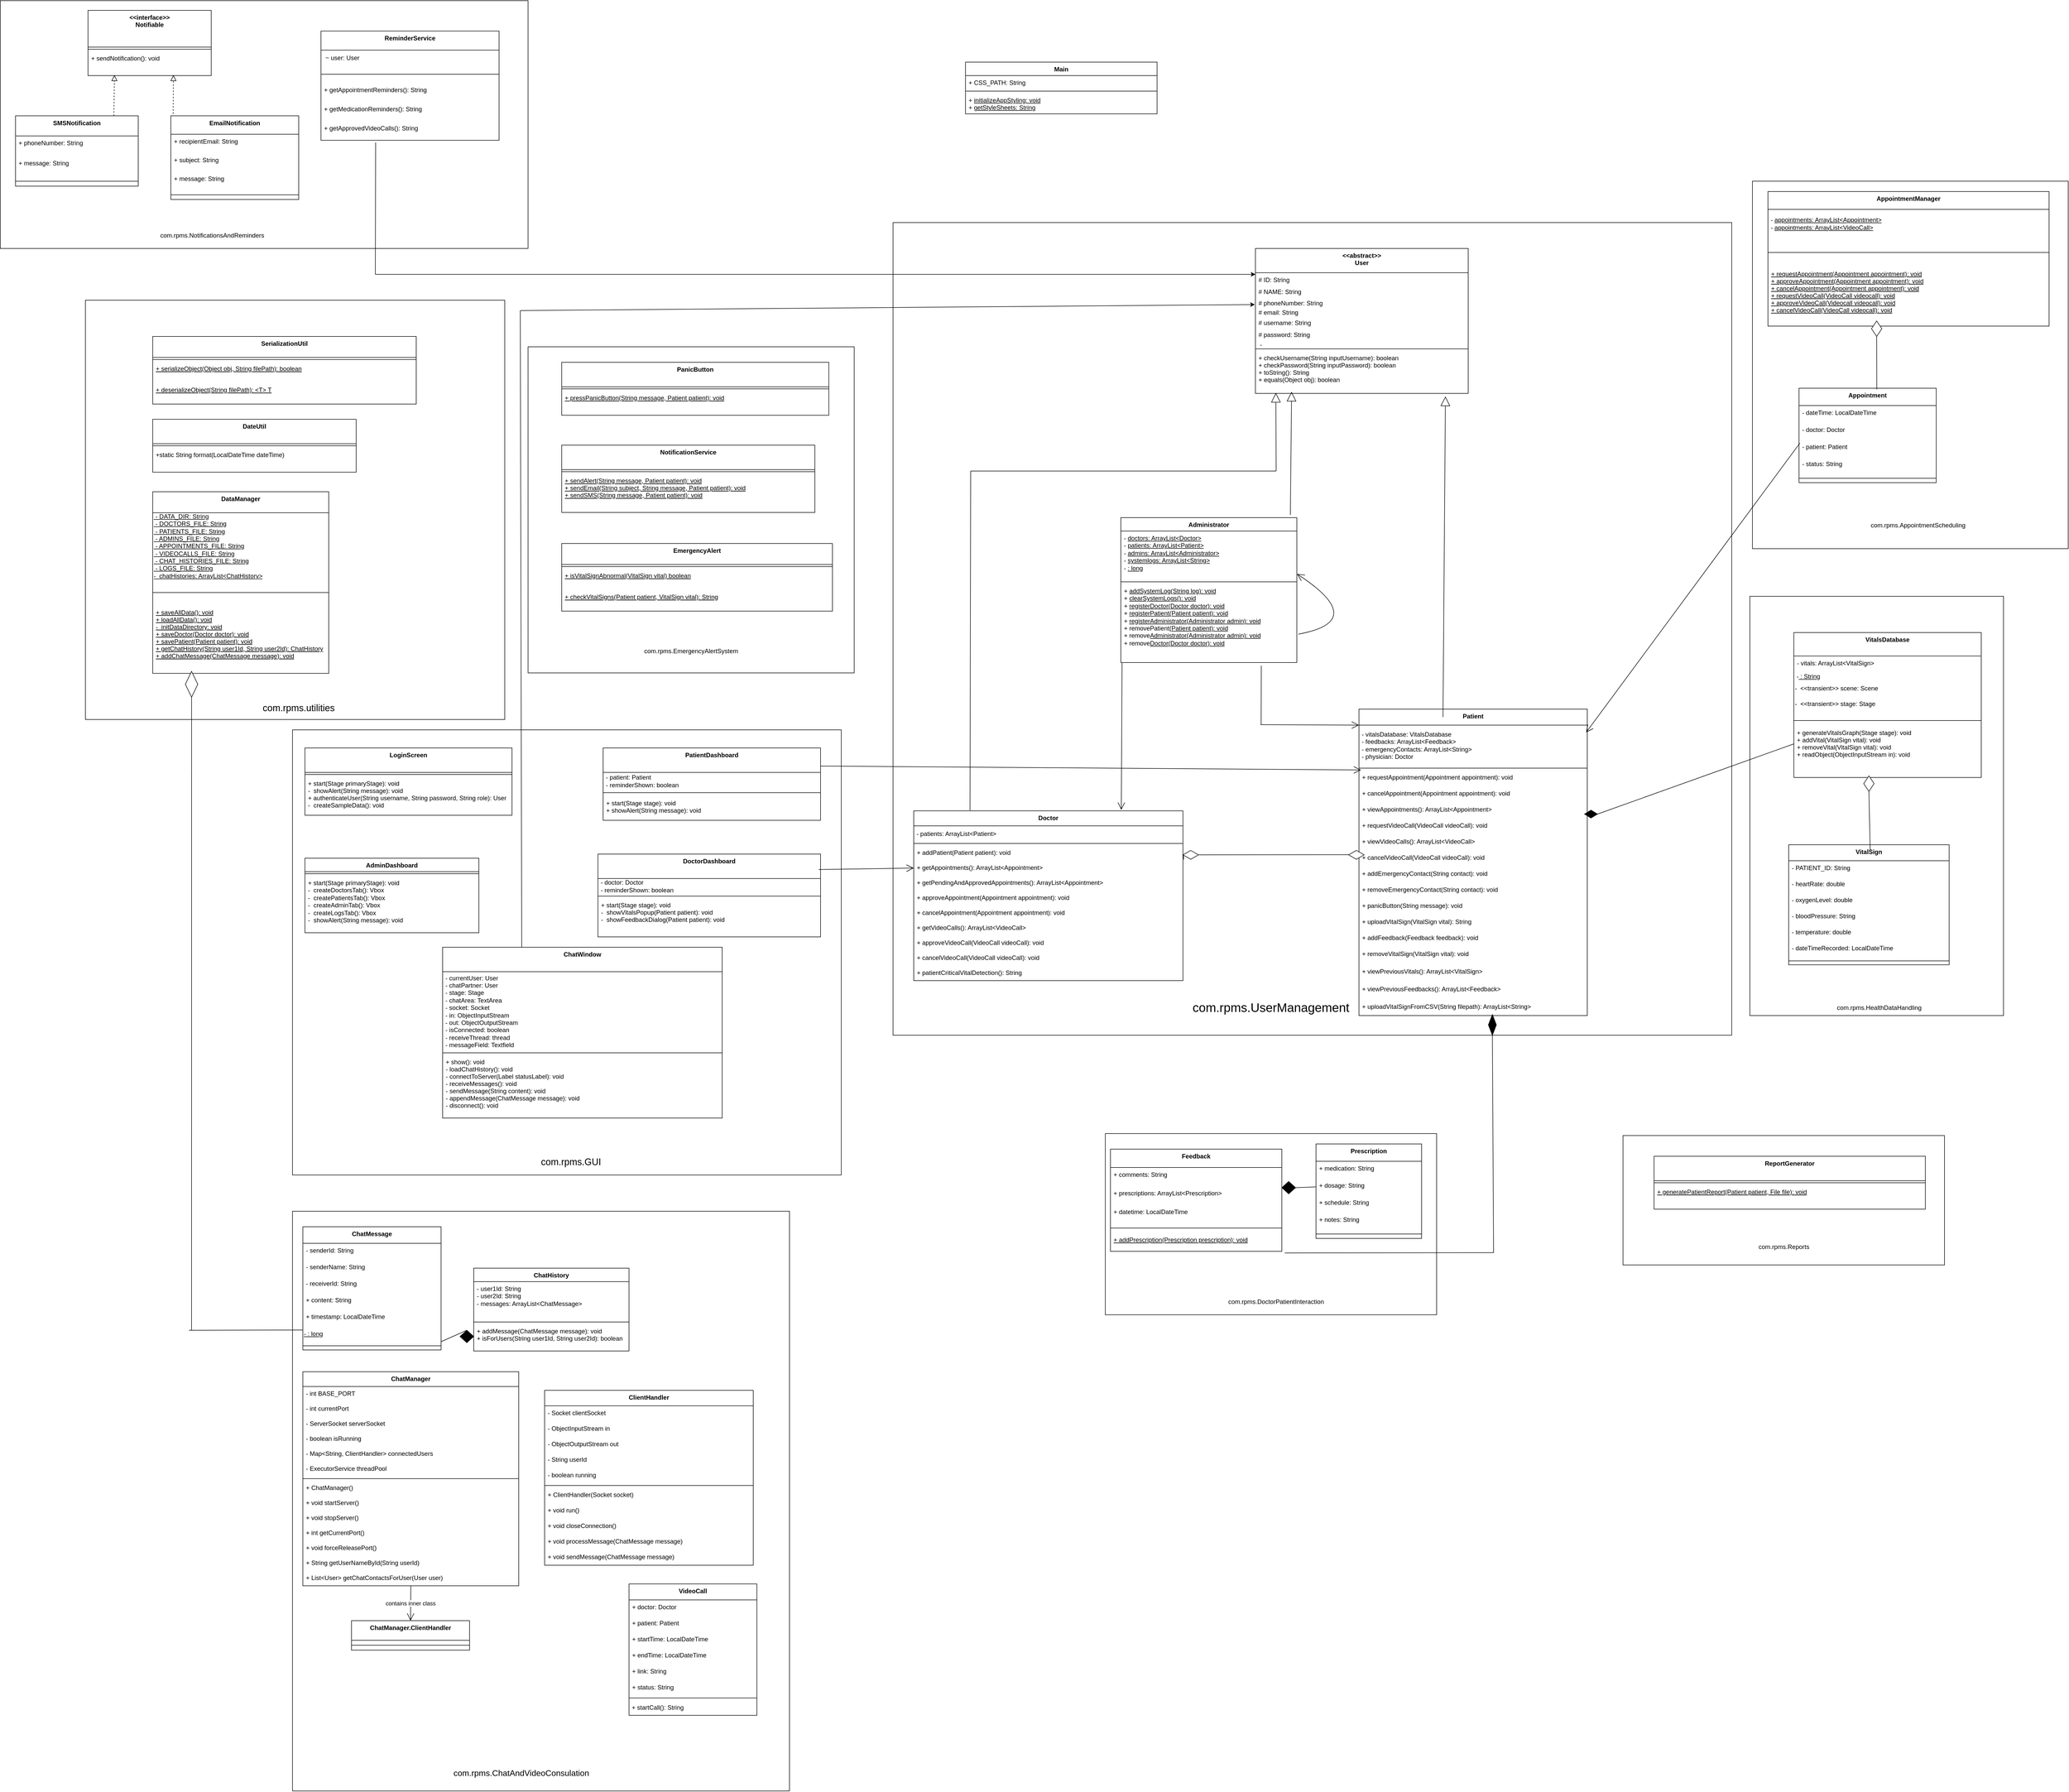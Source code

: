 <mxfile version="27.0.3">
  <diagram name="Page-1" id="UXfypaFDfHBTsZ5DScIH">
    <mxGraphModel dx="5117" dy="2647" grid="1" gridSize="10" guides="1" tooltips="1" connect="1" arrows="1" fold="1" page="1" pageScale="1" pageWidth="850" pageHeight="1100" math="0" shadow="0">
      <root>
        <mxCell id="0" />
        <mxCell id="1" parent="0" />
        <mxCell id="euu6ToIqH1oOXl2yIwQL-150" value="" style="rounded=0;whiteSpace=wrap;html=1;" vertex="1" parent="1">
          <mxGeometry x="60" y="-530" width="1620" height="1570" as="geometry" />
        </mxCell>
        <mxCell id="euu6ToIqH1oOXl2yIwQL-135" value="" style="whiteSpace=wrap;html=1;aspect=fixed;" vertex="1" parent="1">
          <mxGeometry x="-1500" y="-380" width="810" height="810" as="geometry" />
        </mxCell>
        <mxCell id="euu6ToIqH1oOXl2yIwQL-133" value="" style="rounded=0;whiteSpace=wrap;html=1;" vertex="1" parent="1">
          <mxGeometry x="1470" y="1233.78" width="621" height="250" as="geometry" />
        </mxCell>
        <mxCell id="euu6ToIqH1oOXl2yIwQL-131" value="" style="rounded=0;whiteSpace=wrap;html=1;" vertex="1" parent="1">
          <mxGeometry x="-1664.5" y="-958.77" width="1019.5" height="478.77" as="geometry" />
        </mxCell>
        <mxCell id="euu6ToIqH1oOXl2yIwQL-125" value="" style="rounded=0;whiteSpace=wrap;html=1;" vertex="1" parent="1">
          <mxGeometry x="1715" y="192" width="490" height="810" as="geometry" />
        </mxCell>
        <mxCell id="euu6ToIqH1oOXl2yIwQL-115" value="" style="rounded=0;whiteSpace=wrap;html=1;" vertex="1" parent="1">
          <mxGeometry x="-1100" y="450" width="1060" height="860" as="geometry" />
        </mxCell>
        <mxCell id="euu6ToIqH1oOXl2yIwQL-112" value="" style="rounded=0;whiteSpace=wrap;html=1;" vertex="1" parent="1">
          <mxGeometry x="1720" y="-610" width="610" height="710" as="geometry" />
        </mxCell>
        <mxCell id="euu6ToIqH1oOXl2yIwQL-109" value="" style="rounded=0;whiteSpace=wrap;html=1;" vertex="1" parent="1">
          <mxGeometry x="470" y="1230" width="640" height="350" as="geometry" />
        </mxCell>
        <mxCell id="euu6ToIqH1oOXl2yIwQL-103" value="" style="rounded=0;whiteSpace=wrap;html=1;" vertex="1" parent="1">
          <mxGeometry x="-1100" y="1380" width="960" height="1120" as="geometry" />
        </mxCell>
        <mxCell id="euu6ToIqH1oOXl2yIwQL-101" value="" style="rounded=0;whiteSpace=wrap;html=1;" vertex="1" parent="1">
          <mxGeometry x="-645" y="-290" width="630" height="630" as="geometry" />
        </mxCell>
        <mxCell id="MKbB5JOdqE88hXex_plG-4" value="&lt;&lt;abstract&gt;&gt;&#xa;User" style="swimlane;fontStyle=1;align=center;verticalAlign=top;childLayout=stackLayout;horizontal=1;startSize=46.857;horizontalStack=0;resizeParent=1;resizeParentMax=0;resizeLast=0;collapsible=0;marginBottom=0;" parent="1" vertex="1">
          <mxGeometry x="760" y="-480" width="411" height="279.997" as="geometry" />
        </mxCell>
        <mxCell id="MKbB5JOdqE88hXex_plG-5" value="# ID: String    " style="text;strokeColor=none;fillColor=none;align=left;verticalAlign=top;spacingLeft=4;spacingRight=4;overflow=hidden;rotatable=0;points=[[0,0.5],[1,0.5]];portConstraint=eastwest;" parent="MKbB5JOdqE88hXex_plG-4" vertex="1">
          <mxGeometry y="46.857" width="411" height="23.14" as="geometry" />
        </mxCell>
        <mxCell id="MKbB5JOdqE88hXex_plG-6" value="# NAME: String" style="text;strokeColor=none;fillColor=none;align=left;verticalAlign=top;spacingLeft=4;spacingRight=4;overflow=hidden;rotatable=0;points=[[0,0.5],[1,0.5]];portConstraint=eastwest;" parent="MKbB5JOdqE88hXex_plG-4" vertex="1">
          <mxGeometry y="69.997" width="411" height="22.14" as="geometry" />
        </mxCell>
        <mxCell id="MKbB5JOdqE88hXex_plG-7" value="# phoneNumber: String" style="text;strokeColor=none;fillColor=none;align=left;verticalAlign=top;spacingLeft=4;spacingRight=4;overflow=hidden;rotatable=0;points=[[0,0.5],[1,0.5]];portConstraint=eastwest;" parent="MKbB5JOdqE88hXex_plG-4" vertex="1">
          <mxGeometry y="92.137" width="411" height="17.86" as="geometry" />
        </mxCell>
        <mxCell id="MKbB5JOdqE88hXex_plG-8" value="# email: String" style="text;strokeColor=none;fillColor=none;align=left;verticalAlign=top;spacingLeft=4;spacingRight=4;overflow=hidden;rotatable=0;points=[[0,0.5],[1,0.5]];portConstraint=eastwest;" parent="MKbB5JOdqE88hXex_plG-4" vertex="1">
          <mxGeometry y="109.997" width="411" height="20" as="geometry" />
        </mxCell>
        <mxCell id="MKbB5JOdqE88hXex_plG-9" value="# username: String" style="text;strokeColor=none;fillColor=none;align=left;verticalAlign=top;spacingLeft=4;spacingRight=4;overflow=hidden;rotatable=0;points=[[0,0.5],[1,0.5]];portConstraint=eastwest;" parent="MKbB5JOdqE88hXex_plG-4" vertex="1">
          <mxGeometry y="129.997" width="411" height="23.14" as="geometry" />
        </mxCell>
        <mxCell id="MKbB5JOdqE88hXex_plG-10" value="# password: String&#xa;&#xa;- " style="text;strokeColor=none;fillColor=none;align=left;verticalAlign=top;spacingLeft=4;spacingRight=4;overflow=hidden;rotatable=0;points=[[0,0.5],[1,0.5]];portConstraint=eastwest;" parent="MKbB5JOdqE88hXex_plG-4" vertex="1">
          <mxGeometry y="153.137" width="411" height="28.14" as="geometry" />
        </mxCell>
        <mxCell id="nwuAQOCsM4HNO6WuRVP9-2" value="&lt;div style=&quot;&quot;&gt;&lt;span style=&quot;background-color: transparent; color: light-dark(rgb(0, 0, 0), rgb(255, 255, 255));&quot;&gt;&amp;nbsp; -&amp;nbsp;&lt;/span&gt;&lt;u style=&quot;background-color: transparent; color: light-dark(rgb(0, 0, 0), rgb(255, 255, 255));&quot;&gt;&lt;/u&gt;&lt;/div&gt;" style="text;html=1;align=left;verticalAlign=middle;whiteSpace=wrap;rounded=0;" parent="MKbB5JOdqE88hXex_plG-4" vertex="1">
          <mxGeometry y="181.277" width="411" height="8.72" as="geometry" />
        </mxCell>
        <mxCell id="MKbB5JOdqE88hXex_plG-11" style="line;strokeWidth=1;fillColor=none;align=left;verticalAlign=middle;spacingTop=-1;spacingLeft=3;spacingRight=3;rotatable=0;labelPosition=right;points=[];portConstraint=eastwest;strokeColor=inherit;" parent="MKbB5JOdqE88hXex_plG-4" vertex="1">
          <mxGeometry y="189.997" width="411" height="8" as="geometry" />
        </mxCell>
        <mxCell id="MKbB5JOdqE88hXex_plG-14" value="+ checkUsername(String inputUsername): boolean&#xa;+ checkPassword(String inputPassword): boolean&#xa;+ toString(): String&#xa;+ equals(Object obj): boolean" style="text;strokeColor=none;fillColor=none;align=left;verticalAlign=top;spacingLeft=4;spacingRight=4;overflow=hidden;rotatable=0;points=[[0,0.5],[1,0.5]];portConstraint=eastwest;" parent="MKbB5JOdqE88hXex_plG-4" vertex="1">
          <mxGeometry y="197.997" width="411" height="82" as="geometry" />
        </mxCell>
        <mxCell id="MKbB5JOdqE88hXex_plG-15" value="Doctor" style="swimlane;fontStyle=1;align=center;verticalAlign=top;childLayout=stackLayout;horizontal=1;startSize=29.043;horizontalStack=0;resizeParent=1;resizeParentMax=0;resizeLast=0;collapsible=0;marginBottom=0;" parent="1" vertex="1">
          <mxGeometry x="100" y="606.48" width="520" height="328.043" as="geometry" />
        </mxCell>
        <mxCell id="euu6ToIqH1oOXl2yIwQL-148" value="&amp;nbsp;- patients: ArrayList&amp;lt;Patient&amp;gt;" style="text;html=1;align=left;verticalAlign=middle;whiteSpace=wrap;rounded=0;" vertex="1" parent="MKbB5JOdqE88hXex_plG-15">
          <mxGeometry y="29.043" width="520" height="30" as="geometry" />
        </mxCell>
        <mxCell id="MKbB5JOdqE88hXex_plG-16" style="line;strokeWidth=1;fillColor=none;align=left;verticalAlign=middle;spacingTop=-1;spacingLeft=3;spacingRight=3;rotatable=0;labelPosition=right;points=[];portConstraint=eastwest;strokeColor=inherit;" parent="MKbB5JOdqE88hXex_plG-15" vertex="1">
          <mxGeometry y="59.043" width="520" height="8" as="geometry" />
        </mxCell>
        <mxCell id="MKbB5JOdqE88hXex_plG-18" value="+ addPatient(Patient patient): void" style="text;strokeColor=none;fillColor=none;align=left;verticalAlign=top;spacingLeft=4;spacingRight=4;overflow=hidden;rotatable=0;points=[[0,0.5],[1,0.5]];portConstraint=eastwest;" parent="MKbB5JOdqE88hXex_plG-15" vertex="1">
          <mxGeometry y="67.043" width="520" height="29" as="geometry" />
        </mxCell>
        <mxCell id="MKbB5JOdqE88hXex_plG-19" value="+ getAppointments(): ArrayList&lt;Appointment&gt;" style="text;strokeColor=none;fillColor=none;align=left;verticalAlign=top;spacingLeft=4;spacingRight=4;overflow=hidden;rotatable=0;points=[[0,0.5],[1,0.5]];portConstraint=eastwest;" parent="MKbB5JOdqE88hXex_plG-15" vertex="1">
          <mxGeometry y="96.043" width="520" height="29" as="geometry" />
        </mxCell>
        <mxCell id="MKbB5JOdqE88hXex_plG-20" value="+ getPendingAndApprovedAppointments(): ArrayList&lt;Appointment&gt;" style="text;strokeColor=none;fillColor=none;align=left;verticalAlign=top;spacingLeft=4;spacingRight=4;overflow=hidden;rotatable=0;points=[[0,0.5],[1,0.5]];portConstraint=eastwest;" parent="MKbB5JOdqE88hXex_plG-15" vertex="1">
          <mxGeometry y="125.043" width="520" height="29" as="geometry" />
        </mxCell>
        <mxCell id="MKbB5JOdqE88hXex_plG-21" value="+ approveAppointment(Appointment appointment): void" style="text;strokeColor=none;fillColor=none;align=left;verticalAlign=top;spacingLeft=4;spacingRight=4;overflow=hidden;rotatable=0;points=[[0,0.5],[1,0.5]];portConstraint=eastwest;" parent="MKbB5JOdqE88hXex_plG-15" vertex="1">
          <mxGeometry y="154.043" width="520" height="29" as="geometry" />
        </mxCell>
        <mxCell id="MKbB5JOdqE88hXex_plG-22" value="+ cancelAppointment(Appointment appointment): void" style="text;strokeColor=none;fillColor=none;align=left;verticalAlign=top;spacingLeft=4;spacingRight=4;overflow=hidden;rotatable=0;points=[[0,0.5],[1,0.5]];portConstraint=eastwest;" parent="MKbB5JOdqE88hXex_plG-15" vertex="1">
          <mxGeometry y="183.043" width="520" height="29" as="geometry" />
        </mxCell>
        <mxCell id="MKbB5JOdqE88hXex_plG-23" value="+ getVideoCalls(): ArrayList&lt;VideoCall&gt;" style="text;strokeColor=none;fillColor=none;align=left;verticalAlign=top;spacingLeft=4;spacingRight=4;overflow=hidden;rotatable=0;points=[[0,0.5],[1,0.5]];portConstraint=eastwest;" parent="MKbB5JOdqE88hXex_plG-15" vertex="1">
          <mxGeometry y="212.043" width="520" height="29" as="geometry" />
        </mxCell>
        <mxCell id="MKbB5JOdqE88hXex_plG-24" value="+ approveVideoCall(VideoCall videoCall): void" style="text;strokeColor=none;fillColor=none;align=left;verticalAlign=top;spacingLeft=4;spacingRight=4;overflow=hidden;rotatable=0;points=[[0,0.5],[1,0.5]];portConstraint=eastwest;" parent="MKbB5JOdqE88hXex_plG-15" vertex="1">
          <mxGeometry y="241.043" width="520" height="29" as="geometry" />
        </mxCell>
        <mxCell id="MKbB5JOdqE88hXex_plG-25" value="+ cancelVideoCall(VideoCall videoCall): void" style="text;strokeColor=none;fillColor=none;align=left;verticalAlign=top;spacingLeft=4;spacingRight=4;overflow=hidden;rotatable=0;points=[[0,0.5],[1,0.5]];portConstraint=eastwest;" parent="MKbB5JOdqE88hXex_plG-15" vertex="1">
          <mxGeometry y="270.043" width="520" height="29" as="geometry" />
        </mxCell>
        <mxCell id="MKbB5JOdqE88hXex_plG-26" value="+ patientCriticalVitalDetection(): String" style="text;strokeColor=none;fillColor=none;align=left;verticalAlign=top;spacingLeft=4;spacingRight=4;overflow=hidden;rotatable=0;points=[[0,0.5],[1,0.5]];portConstraint=eastwest;" parent="MKbB5JOdqE88hXex_plG-15" vertex="1">
          <mxGeometry y="299.043" width="520" height="29" as="geometry" />
        </mxCell>
        <mxCell id="MKbB5JOdqE88hXex_plG-27" value="Patient" style="swimlane;fontStyle=1;align=center;verticalAlign=top;childLayout=stackLayout;horizontal=1;startSize=30.824;horizontalStack=0;resizeParent=1;resizeParentMax=0;resizeLast=0;collapsible=0;marginBottom=0;" parent="1" vertex="1">
          <mxGeometry x="960" y="410" width="441" height="592.004" as="geometry" />
        </mxCell>
        <mxCell id="euu6ToIqH1oOXl2yIwQL-152" value="&amp;nbsp;- vitalsDatabase: VitalsDatabase&lt;div&gt;&amp;nbsp;- feedbacks: ArrayList&amp;lt;Feedback&amp;gt;&lt;/div&gt;&lt;div&gt;&lt;span style=&quot;background-color: transparent; color: light-dark(rgb(0, 0, 0), rgb(255, 255, 255));&quot;&gt;&amp;nbsp;- emergencyContacts: ArrayList&amp;lt;String&amp;gt;&lt;/span&gt;&lt;/div&gt;&lt;div&gt;&lt;span style=&quot;background-color: transparent; color: light-dark(rgb(0, 0, 0), rgb(255, 255, 255));&quot;&gt;&amp;nbsp;- physician: Doctor&amp;nbsp;&lt;/span&gt;&lt;/div&gt;" style="text;html=1;align=left;verticalAlign=middle;whiteSpace=wrap;rounded=0;" vertex="1" parent="MKbB5JOdqE88hXex_plG-27">
          <mxGeometry y="30.824" width="441" height="79.18" as="geometry" />
        </mxCell>
        <mxCell id="MKbB5JOdqE88hXex_plG-28" style="line;strokeWidth=1;fillColor=none;align=left;verticalAlign=middle;spacingTop=-1;spacingLeft=3;spacingRight=3;rotatable=0;labelPosition=right;points=[];portConstraint=eastwest;strokeColor=inherit;" parent="MKbB5JOdqE88hXex_plG-27" vertex="1">
          <mxGeometry y="110.004" width="441" height="8" as="geometry" />
        </mxCell>
        <mxCell id="MKbB5JOdqE88hXex_plG-30" value="+ requestAppointment(Appointment appointment): void" style="text;strokeColor=none;fillColor=none;align=left;verticalAlign=top;spacingLeft=4;spacingRight=4;overflow=hidden;rotatable=0;points=[[0,0.5],[1,0.5]];portConstraint=eastwest;" parent="MKbB5JOdqE88hXex_plG-27" vertex="1">
          <mxGeometry y="118.004" width="441" height="31" as="geometry" />
        </mxCell>
        <mxCell id="MKbB5JOdqE88hXex_plG-31" value="+ cancelAppointment(Appointment appointment): void" style="text;strokeColor=none;fillColor=none;align=left;verticalAlign=top;spacingLeft=4;spacingRight=4;overflow=hidden;rotatable=0;points=[[0,0.5],[1,0.5]];portConstraint=eastwest;" parent="MKbB5JOdqE88hXex_plG-27" vertex="1">
          <mxGeometry y="149.004" width="441" height="31" as="geometry" />
        </mxCell>
        <mxCell id="euu6ToIqH1oOXl2yIwQL-188" value="+ viewAppointments(): ArrayList&lt;Appointment&gt;" style="text;strokeColor=none;fillColor=none;align=left;verticalAlign=top;spacingLeft=4;spacingRight=4;overflow=hidden;rotatable=0;points=[[0,0.5],[1,0.5]];portConstraint=eastwest;" vertex="1" parent="MKbB5JOdqE88hXex_plG-27">
          <mxGeometry y="180.004" width="441" height="31" as="geometry" />
        </mxCell>
        <mxCell id="MKbB5JOdqE88hXex_plG-32" value="+ requestVideoCall(VideoCall videoCall): void" style="text;strokeColor=none;fillColor=none;align=left;verticalAlign=top;spacingLeft=4;spacingRight=4;overflow=hidden;rotatable=0;points=[[0,0.5],[1,0.5]];portConstraint=eastwest;" parent="MKbB5JOdqE88hXex_plG-27" vertex="1">
          <mxGeometry y="211.004" width="441" height="31" as="geometry" />
        </mxCell>
        <mxCell id="euu6ToIqH1oOXl2yIwQL-189" value="+ viewVideoCalls(): ArrayList&lt;VideoCall&gt;" style="text;strokeColor=none;fillColor=none;align=left;verticalAlign=top;spacingLeft=4;spacingRight=4;overflow=hidden;rotatable=0;points=[[0,0.5],[1,0.5]];portConstraint=eastwest;" vertex="1" parent="MKbB5JOdqE88hXex_plG-27">
          <mxGeometry y="242.004" width="441" height="31" as="geometry" />
        </mxCell>
        <mxCell id="MKbB5JOdqE88hXex_plG-33" value="+ cancelVideoCall(VideoCall videoCall): void" style="text;strokeColor=none;fillColor=none;align=left;verticalAlign=top;spacingLeft=4;spacingRight=4;overflow=hidden;rotatable=0;points=[[0,0.5],[1,0.5]];portConstraint=eastwest;" parent="MKbB5JOdqE88hXex_plG-27" vertex="1">
          <mxGeometry y="273.004" width="441" height="31" as="geometry" />
        </mxCell>
        <mxCell id="MKbB5JOdqE88hXex_plG-34" value="+ addEmergencyContact(String contact): void" style="text;strokeColor=none;fillColor=none;align=left;verticalAlign=top;spacingLeft=4;spacingRight=4;overflow=hidden;rotatable=0;points=[[0,0.5],[1,0.5]];portConstraint=eastwest;" parent="MKbB5JOdqE88hXex_plG-27" vertex="1">
          <mxGeometry y="304.004" width="441" height="31" as="geometry" />
        </mxCell>
        <mxCell id="euu6ToIqH1oOXl2yIwQL-167" value="+ removeEmergencyContact(String contact): void" style="text;strokeColor=none;fillColor=none;align=left;verticalAlign=top;spacingLeft=4;spacingRight=4;overflow=hidden;rotatable=0;points=[[0,0.5],[1,0.5]];portConstraint=eastwest;" vertex="1" parent="MKbB5JOdqE88hXex_plG-27">
          <mxGeometry y="335.004" width="441" height="31" as="geometry" />
        </mxCell>
        <mxCell id="MKbB5JOdqE88hXex_plG-35" value="+ panicButton(String message): void" style="text;strokeColor=none;fillColor=none;align=left;verticalAlign=top;spacingLeft=4;spacingRight=4;overflow=hidden;rotatable=0;points=[[0,0.5],[1,0.5]];portConstraint=eastwest;" parent="MKbB5JOdqE88hXex_plG-27" vertex="1">
          <mxGeometry y="366.004" width="441" height="31" as="geometry" />
        </mxCell>
        <mxCell id="euu6ToIqH1oOXl2yIwQL-168" value="+ uploadVitalSign(VitalSign vital): String" style="text;strokeColor=none;fillColor=none;align=left;verticalAlign=top;spacingLeft=4;spacingRight=4;overflow=hidden;rotatable=0;points=[[0,0.5],[1,0.5]];portConstraint=eastwest;" vertex="1" parent="MKbB5JOdqE88hXex_plG-27">
          <mxGeometry y="397.004" width="441" height="31" as="geometry" />
        </mxCell>
        <mxCell id="euu6ToIqH1oOXl2yIwQL-187" value="+ addFeedback(Feedback feedback): void" style="text;strokeColor=none;fillColor=none;align=left;verticalAlign=top;spacingLeft=4;spacingRight=4;overflow=hidden;rotatable=0;points=[[0,0.5],[1,0.5]];portConstraint=eastwest;" vertex="1" parent="MKbB5JOdqE88hXex_plG-27">
          <mxGeometry y="428.004" width="441" height="31" as="geometry" />
        </mxCell>
        <mxCell id="euu6ToIqH1oOXl2yIwQL-170" value="+ removeVitalSign(VitalSign vital): void" style="text;strokeColor=none;fillColor=none;align=left;verticalAlign=top;spacingLeft=4;spacingRight=4;overflow=hidden;rotatable=0;points=[[0,0.5],[1,0.5]];portConstraint=eastwest;" vertex="1" parent="MKbB5JOdqE88hXex_plG-27">
          <mxGeometry y="459.004" width="441" height="34" as="geometry" />
        </mxCell>
        <mxCell id="euu6ToIqH1oOXl2yIwQL-171" value="+ viewPreviousVitals(): ArrayList&lt;VitalSign&gt;" style="text;strokeColor=none;fillColor=none;align=left;verticalAlign=top;spacingLeft=4;spacingRight=4;overflow=hidden;rotatable=0;points=[[0,0.5],[1,0.5]];portConstraint=eastwest;" vertex="1" parent="MKbB5JOdqE88hXex_plG-27">
          <mxGeometry y="493.004" width="441" height="34" as="geometry" />
        </mxCell>
        <mxCell id="euu6ToIqH1oOXl2yIwQL-186" value="+ viewPreviousFeedbacks(): ArrayList&lt;Feedback&gt;" style="text;strokeColor=none;fillColor=none;align=left;verticalAlign=top;spacingLeft=4;spacingRight=4;overflow=hidden;rotatable=0;points=[[0,0.5],[1,0.5]];portConstraint=eastwest;" vertex="1" parent="MKbB5JOdqE88hXex_plG-27">
          <mxGeometry y="527.004" width="441" height="34" as="geometry" />
        </mxCell>
        <mxCell id="euu6ToIqH1oOXl2yIwQL-169" value="+ uploadVitalSignFromCSV(String filepath): ArrayList&lt;String&gt;" style="text;strokeColor=none;fillColor=none;align=left;verticalAlign=top;spacingLeft=4;spacingRight=4;overflow=hidden;rotatable=0;points=[[0,0.5],[1,0.5]];portConstraint=eastwest;" vertex="1" parent="MKbB5JOdqE88hXex_plG-27">
          <mxGeometry y="561.004" width="441" height="31" as="geometry" />
        </mxCell>
        <mxCell id="MKbB5JOdqE88hXex_plG-44" value="Appointment" style="swimlane;fontStyle=1;align=center;verticalAlign=top;childLayout=stackLayout;horizontal=1;startSize=33.455;horizontalStack=0;resizeParent=1;resizeParentMax=0;resizeLast=0;collapsible=0;marginBottom=0;" parent="1" vertex="1">
          <mxGeometry x="1810" y="-210" width="265" height="182.455" as="geometry" />
        </mxCell>
        <mxCell id="MKbB5JOdqE88hXex_plG-45" value="- dateTime: LocalDateTime    " style="text;strokeColor=none;fillColor=none;align=left;verticalAlign=top;spacingLeft=4;spacingRight=4;overflow=hidden;rotatable=0;points=[[0,0.5],[1,0.5]];portConstraint=eastwest;" parent="MKbB5JOdqE88hXex_plG-44" vertex="1">
          <mxGeometry y="33.455" width="265" height="33" as="geometry" />
        </mxCell>
        <mxCell id="MKbB5JOdqE88hXex_plG-46" value="- doctor: Doctor" style="text;strokeColor=none;fillColor=none;align=left;verticalAlign=top;spacingLeft=4;spacingRight=4;overflow=hidden;rotatable=0;points=[[0,0.5],[1,0.5]];portConstraint=eastwest;" parent="MKbB5JOdqE88hXex_plG-44" vertex="1">
          <mxGeometry y="66.455" width="265" height="33" as="geometry" />
        </mxCell>
        <mxCell id="MKbB5JOdqE88hXex_plG-47" value="- patient: Patient" style="text;strokeColor=none;fillColor=none;align=left;verticalAlign=top;spacingLeft=4;spacingRight=4;overflow=hidden;rotatable=0;points=[[0,0.5],[1,0.5]];portConstraint=eastwest;" parent="MKbB5JOdqE88hXex_plG-44" vertex="1">
          <mxGeometry y="99.455" width="265" height="33" as="geometry" />
        </mxCell>
        <mxCell id="MKbB5JOdqE88hXex_plG-48" value="- status: String" style="text;strokeColor=none;fillColor=none;align=left;verticalAlign=top;spacingLeft=4;spacingRight=4;overflow=hidden;rotatable=0;points=[[0,0.5],[1,0.5]];portConstraint=eastwest;" parent="MKbB5JOdqE88hXex_plG-44" vertex="1">
          <mxGeometry y="132.455" width="265" height="33" as="geometry" />
        </mxCell>
        <mxCell id="MKbB5JOdqE88hXex_plG-49" style="line;strokeWidth=1;fillColor=none;align=left;verticalAlign=middle;spacingTop=-1;spacingLeft=3;spacingRight=3;rotatable=0;labelPosition=right;points=[];portConstraint=eastwest;strokeColor=inherit;" parent="MKbB5JOdqE88hXex_plG-44" vertex="1">
          <mxGeometry y="165.455" width="265" height="17" as="geometry" />
        </mxCell>
        <mxCell id="MKbB5JOdqE88hXex_plG-50" value="AppointmentManager" style="swimlane;fontStyle=1;align=center;verticalAlign=top;childLayout=stackLayout;horizontal=1;startSize=34.545;horizontalStack=0;resizeParent=1;resizeParentMax=0;resizeLast=0;collapsible=0;marginBottom=0;" parent="1" vertex="1">
          <mxGeometry x="1750" y="-590" width="543" height="259.995" as="geometry" />
        </mxCell>
        <mxCell id="nwuAQOCsM4HNO6WuRVP9-4" value="&amp;nbsp;- &lt;u&gt;appointments: ArrayList&amp;lt;Appointment&amp;gt;&lt;/u&gt;&lt;div&gt;&amp;nbsp;-&amp;nbsp;&lt;u&gt;appointments: ArrayList&amp;lt;VideoCall&amp;gt;&lt;/u&gt;&lt;u&gt;&lt;/u&gt;&lt;/div&gt;" style="text;html=1;align=left;verticalAlign=middle;whiteSpace=wrap;rounded=0;" parent="MKbB5JOdqE88hXex_plG-50" vertex="1">
          <mxGeometry y="34.545" width="543" height="55.45" as="geometry" />
        </mxCell>
        <mxCell id="MKbB5JOdqE88hXex_plG-51" style="line;strokeWidth=1;fillColor=none;align=left;verticalAlign=middle;spacingTop=-1;spacingLeft=3;spacingRight=3;rotatable=0;labelPosition=right;points=[];portConstraint=eastwest;strokeColor=inherit;" parent="MKbB5JOdqE88hXex_plG-50" vertex="1">
          <mxGeometry y="89.995" width="543" height="55.45" as="geometry" />
        </mxCell>
        <mxCell id="MKbB5JOdqE88hXex_plG-53" value="+ requestAppointment(Appointment appointment): void&#xa;+ approveAppointment(Appointment appointment): void&#xa;+ cancelAppointment(Appointment appointment): void&#xa;+ requestVideoCall(VideoCall videocall): void&#xa;+ approveVideoCall(Videocall videocall): void&#xa;+ cancelVideoCall(VideoCall videocall): void" style="text;strokeColor=none;fillColor=none;align=left;verticalAlign=top;spacingLeft=4;spacingRight=4;overflow=hidden;rotatable=0;points=[[0,0.5],[1,0.5]];portConstraint=eastwest;fontStyle=4" parent="MKbB5JOdqE88hXex_plG-50" vertex="1">
          <mxGeometry y="145.445" width="543" height="114.55" as="geometry" />
        </mxCell>
        <mxCell id="MKbB5JOdqE88hXex_plG-56" value="ChatMessage" style="swimlane;fontStyle=1;align=center;verticalAlign=top;childLayout=stackLayout;horizontal=1;startSize=32;horizontalStack=0;resizeParent=1;resizeParentMax=0;resizeLast=0;collapsible=0;marginBottom=0;" parent="1" vertex="1">
          <mxGeometry x="-1080" y="1410" width="267" height="238" as="geometry" />
        </mxCell>
        <mxCell id="MKbB5JOdqE88hXex_plG-57" value="- senderId: String" style="text;strokeColor=none;fillColor=none;align=left;verticalAlign=top;spacingLeft=4;spacingRight=4;overflow=hidden;rotatable=0;points=[[0,0.5],[1,0.5]];portConstraint=eastwest;" parent="MKbB5JOdqE88hXex_plG-56" vertex="1">
          <mxGeometry y="32" width="267" height="32" as="geometry" />
        </mxCell>
        <mxCell id="MKbB5JOdqE88hXex_plG-58" value="- senderName: String" style="text;strokeColor=none;fillColor=none;align=left;verticalAlign=top;spacingLeft=4;spacingRight=4;overflow=hidden;rotatable=0;points=[[0,0.5],[1,0.5]];portConstraint=eastwest;" parent="MKbB5JOdqE88hXex_plG-56" vertex="1">
          <mxGeometry y="64" width="267" height="32" as="geometry" />
        </mxCell>
        <mxCell id="MKbB5JOdqE88hXex_plG-59" value="- receiverId: String" style="text;strokeColor=none;fillColor=none;align=left;verticalAlign=top;spacingLeft=4;spacingRight=4;overflow=hidden;rotatable=0;points=[[0,0.5],[1,0.5]];portConstraint=eastwest;" parent="MKbB5JOdqE88hXex_plG-56" vertex="1">
          <mxGeometry y="96" width="267" height="32" as="geometry" />
        </mxCell>
        <mxCell id="MKbB5JOdqE88hXex_plG-60" value="+ content: String" style="text;strokeColor=none;fillColor=none;align=left;verticalAlign=top;spacingLeft=4;spacingRight=4;overflow=hidden;rotatable=0;points=[[0,0.5],[1,0.5]];portConstraint=eastwest;" parent="MKbB5JOdqE88hXex_plG-56" vertex="1">
          <mxGeometry y="128" width="267" height="32" as="geometry" />
        </mxCell>
        <mxCell id="MKbB5JOdqE88hXex_plG-61" value="+ timestamp: LocalDateTime" style="text;strokeColor=none;fillColor=none;align=left;verticalAlign=top;spacingLeft=4;spacingRight=4;overflow=hidden;rotatable=0;points=[[0,0.5],[1,0.5]];portConstraint=eastwest;" parent="MKbB5JOdqE88hXex_plG-56" vertex="1">
          <mxGeometry y="160" width="267" height="32" as="geometry" />
        </mxCell>
        <mxCell id="nwuAQOCsM4HNO6WuRVP9-14" value="&lt;u&gt;- : long&lt;/u&gt;" style="text;html=1;align=left;verticalAlign=middle;whiteSpace=wrap;rounded=0;" parent="MKbB5JOdqE88hXex_plG-56" vertex="1">
          <mxGeometry y="192" width="267" height="30" as="geometry" />
        </mxCell>
        <mxCell id="MKbB5JOdqE88hXex_plG-62" style="line;strokeWidth=1;fillColor=none;align=left;verticalAlign=middle;spacingTop=-1;spacingLeft=3;spacingRight=3;rotatable=0;labelPosition=right;points=[];portConstraint=eastwest;strokeColor=inherit;" parent="MKbB5JOdqE88hXex_plG-56" vertex="1">
          <mxGeometry y="222" width="267" height="16" as="geometry" />
        </mxCell>
        <mxCell id="MKbB5JOdqE88hXex_plG-74" value="VideoCall" style="swimlane;fontStyle=1;align=center;verticalAlign=top;childLayout=stackLayout;horizontal=1;startSize=30.933;horizontalStack=0;resizeParent=1;resizeParentMax=0;resizeLast=0;collapsible=0;marginBottom=0;" parent="1" vertex="1">
          <mxGeometry x="-450" y="2100" width="247" height="253.863" as="geometry" />
        </mxCell>
        <mxCell id="MKbB5JOdqE88hXex_plG-75" value="+ doctor: Doctor" style="text;strokeColor=none;fillColor=none;align=left;verticalAlign=top;spacingLeft=4;spacingRight=4;overflow=hidden;rotatable=0;points=[[0,0.5],[1,0.5]];portConstraint=eastwest;" parent="MKbB5JOdqE88hXex_plG-74" vertex="1">
          <mxGeometry y="30.933" width="247" height="31" as="geometry" />
        </mxCell>
        <mxCell id="MKbB5JOdqE88hXex_plG-76" value="+ patient: Patient" style="text;strokeColor=none;fillColor=none;align=left;verticalAlign=top;spacingLeft=4;spacingRight=4;overflow=hidden;rotatable=0;points=[[0,0.5],[1,0.5]];portConstraint=eastwest;" parent="MKbB5JOdqE88hXex_plG-74" vertex="1">
          <mxGeometry y="61.933" width="247" height="31" as="geometry" />
        </mxCell>
        <mxCell id="MKbB5JOdqE88hXex_plG-77" value="+ startTime: LocalDateTime" style="text;strokeColor=none;fillColor=none;align=left;verticalAlign=top;spacingLeft=4;spacingRight=4;overflow=hidden;rotatable=0;points=[[0,0.5],[1,0.5]];portConstraint=eastwest;" parent="MKbB5JOdqE88hXex_plG-74" vertex="1">
          <mxGeometry y="92.933" width="247" height="31" as="geometry" />
        </mxCell>
        <mxCell id="MKbB5JOdqE88hXex_plG-78" value="+ endTime: LocalDateTime" style="text;strokeColor=none;fillColor=none;align=left;verticalAlign=top;spacingLeft=4;spacingRight=4;overflow=hidden;rotatable=0;points=[[0,0.5],[1,0.5]];portConstraint=eastwest;" parent="MKbB5JOdqE88hXex_plG-74" vertex="1">
          <mxGeometry y="123.933" width="247" height="31" as="geometry" />
        </mxCell>
        <mxCell id="MKbB5JOdqE88hXex_plG-79" value="+ link: String" style="text;strokeColor=none;fillColor=none;align=left;verticalAlign=top;spacingLeft=4;spacingRight=4;overflow=hidden;rotatable=0;points=[[0,0.5],[1,0.5]];portConstraint=eastwest;" parent="MKbB5JOdqE88hXex_plG-74" vertex="1">
          <mxGeometry y="154.933" width="247" height="31" as="geometry" />
        </mxCell>
        <mxCell id="MKbB5JOdqE88hXex_plG-80" value="+ status: String" style="text;strokeColor=none;fillColor=none;align=left;verticalAlign=top;spacingLeft=4;spacingRight=4;overflow=hidden;rotatable=0;points=[[0,0.5],[1,0.5]];portConstraint=eastwest;" parent="MKbB5JOdqE88hXex_plG-74" vertex="1">
          <mxGeometry y="185.933" width="247" height="31" as="geometry" />
        </mxCell>
        <mxCell id="MKbB5JOdqE88hXex_plG-81" style="line;strokeWidth=1;fillColor=none;align=left;verticalAlign=middle;spacingTop=-1;spacingLeft=3;spacingRight=3;rotatable=0;labelPosition=right;points=[];portConstraint=eastwest;strokeColor=inherit;" parent="MKbB5JOdqE88hXex_plG-74" vertex="1">
          <mxGeometry y="216.933" width="247" height="6.93" as="geometry" />
        </mxCell>
        <mxCell id="euu6ToIqH1oOXl2yIwQL-95" value="&amp;nbsp;+ startCall(): String" style="text;html=1;align=left;verticalAlign=middle;whiteSpace=wrap;rounded=0;" vertex="1" parent="MKbB5JOdqE88hXex_plG-74">
          <mxGeometry y="223.863" width="247" height="30" as="geometry" />
        </mxCell>
        <mxCell id="MKbB5JOdqE88hXex_plG-82" value="PanicButton" style="swimlane;fontStyle=1;align=center;verticalAlign=top;childLayout=stackLayout;horizontal=1;startSize=47.2;horizontalStack=0;resizeParent=1;resizeParentMax=0;resizeLast=0;collapsible=0;marginBottom=0;" parent="1" vertex="1">
          <mxGeometry x="-580" y="-260" width="516" height="102.2" as="geometry" />
        </mxCell>
        <mxCell id="MKbB5JOdqE88hXex_plG-83" style="line;strokeWidth=1;fillColor=none;align=left;verticalAlign=middle;spacingTop=-1;spacingLeft=3;spacingRight=3;rotatable=0;labelPosition=right;points=[];portConstraint=eastwest;strokeColor=inherit;" parent="MKbB5JOdqE88hXex_plG-82" vertex="1">
          <mxGeometry y="47.2" width="516" height="8" as="geometry" />
        </mxCell>
        <mxCell id="MKbB5JOdqE88hXex_plG-84" value="+ pressPanicButton(String message, Patient patient): void" style="text;strokeColor=none;fillColor=none;align=left;verticalAlign=top;spacingLeft=4;spacingRight=4;overflow=hidden;rotatable=0;points=[[0,0.5],[1,0.5]];portConstraint=eastwest;fontStyle=4" parent="MKbB5JOdqE88hXex_plG-82" vertex="1">
          <mxGeometry y="55.2" width="516" height="47" as="geometry" />
        </mxCell>
        <mxCell id="MKbB5JOdqE88hXex_plG-85" value="NotificationService" style="swimlane;fontStyle=1;align=center;verticalAlign=top;childLayout=stackLayout;horizontal=1;startSize=47.2;horizontalStack=0;resizeParent=1;resizeParentMax=0;resizeLast=0;collapsible=0;marginBottom=0;" parent="1" vertex="1">
          <mxGeometry x="-580" y="-100" width="489" height="130" as="geometry" />
        </mxCell>
        <mxCell id="MKbB5JOdqE88hXex_plG-86" style="line;strokeWidth=1;fillColor=none;align=left;verticalAlign=middle;spacingTop=-1;spacingLeft=3;spacingRight=3;rotatable=0;labelPosition=right;points=[];portConstraint=eastwest;strokeColor=inherit;" parent="MKbB5JOdqE88hXex_plG-85" vertex="1">
          <mxGeometry y="47.2" width="489" height="8" as="geometry" />
        </mxCell>
        <mxCell id="MKbB5JOdqE88hXex_plG-87" value="+ sendAlert(String message, Patient patient): void&#xa;+ sendEmail(String subject, String message, Patient patient): void&#xa;+ sendSMS(String message, Patient patient): void" style="text;strokeColor=none;fillColor=none;align=left;verticalAlign=top;spacingLeft=4;spacingRight=4;overflow=hidden;rotatable=0;points=[[0,0.5],[1,0.5]];portConstraint=eastwest;fontStyle=4" parent="MKbB5JOdqE88hXex_plG-85" vertex="1">
          <mxGeometry y="55.2" width="489" height="74.8" as="geometry" />
        </mxCell>
        <mxCell id="MKbB5JOdqE88hXex_plG-88" value="EmergencyAlert" style="swimlane;fontStyle=1;align=center;verticalAlign=top;childLayout=stackLayout;horizontal=1;startSize=40.571;horizontalStack=0;resizeParent=1;resizeParentMax=0;resizeLast=0;collapsible=0;marginBottom=0;" parent="1" vertex="1">
          <mxGeometry x="-580" y="90" width="523" height="130.571" as="geometry" />
        </mxCell>
        <mxCell id="MKbB5JOdqE88hXex_plG-89" style="line;strokeWidth=1;fillColor=none;align=left;verticalAlign=middle;spacingTop=-1;spacingLeft=3;spacingRight=3;rotatable=0;labelPosition=right;points=[];portConstraint=eastwest;strokeColor=inherit;" parent="MKbB5JOdqE88hXex_plG-88" vertex="1">
          <mxGeometry y="40.571" width="523" height="8" as="geometry" />
        </mxCell>
        <mxCell id="MKbB5JOdqE88hXex_plG-90" value="+ isVitalSignAbnormal(VitalSign vital) boolean" style="text;strokeColor=none;fillColor=none;align=left;verticalAlign=top;spacingLeft=4;spacingRight=4;overflow=hidden;rotatable=0;points=[[0,0.5],[1,0.5]];portConstraint=eastwest;fontStyle=4" parent="MKbB5JOdqE88hXex_plG-88" vertex="1">
          <mxGeometry y="48.571" width="523" height="41" as="geometry" />
        </mxCell>
        <mxCell id="MKbB5JOdqE88hXex_plG-91" value="+ checkVitalSigns(Patient patient, VitalSign vital): String" style="text;strokeColor=none;fillColor=none;align=left;verticalAlign=top;spacingLeft=4;spacingRight=4;overflow=hidden;rotatable=0;points=[[0,0.5],[1,0.5]];portConstraint=eastwest;fontStyle=4" parent="MKbB5JOdqE88hXex_plG-88" vertex="1">
          <mxGeometry y="89.571" width="523" height="41" as="geometry" />
        </mxCell>
        <mxCell id="MKbB5JOdqE88hXex_plG-92" value="LoginScreen" style="swimlane;fontStyle=1;align=center;verticalAlign=top;childLayout=stackLayout;horizontal=1;startSize=47.2;horizontalStack=0;resizeParent=1;resizeParentMax=0;resizeLast=0;collapsible=0;marginBottom=0;" parent="1" vertex="1">
          <mxGeometry x="-1076" y="485" width="400" height="130" as="geometry" />
        </mxCell>
        <mxCell id="MKbB5JOdqE88hXex_plG-93" style="line;strokeWidth=1;fillColor=none;align=left;verticalAlign=middle;spacingTop=-1;spacingLeft=3;spacingRight=3;rotatable=0;labelPosition=right;points=[];portConstraint=eastwest;strokeColor=inherit;" parent="MKbB5JOdqE88hXex_plG-92" vertex="1">
          <mxGeometry y="47.2" width="400" height="8" as="geometry" />
        </mxCell>
        <mxCell id="MKbB5JOdqE88hXex_plG-94" value="+ start(Stage primaryStage): void&#xa;-  showAlert(String message): void&#xa;+ authenticateUser(String username, String password, String role): User&#xa;-  createSampleData(): void    " style="text;strokeColor=none;fillColor=none;align=left;verticalAlign=top;spacingLeft=4;spacingRight=4;overflow=hidden;rotatable=0;points=[[0,0.5],[1,0.5]];portConstraint=eastwest;" parent="MKbB5JOdqE88hXex_plG-92" vertex="1">
          <mxGeometry y="55.2" width="400" height="74.8" as="geometry" />
        </mxCell>
        <mxCell id="MKbB5JOdqE88hXex_plG-98" value="DoctorDashboard" style="swimlane;fontStyle=1;align=center;verticalAlign=top;childLayout=stackLayout;horizontal=1;startSize=47.2;horizontalStack=0;resizeParent=1;resizeParentMax=0;resizeLast=0;collapsible=0;marginBottom=0;" parent="1" vertex="1">
          <mxGeometry x="-510" y="690" width="430" height="160" as="geometry" />
        </mxCell>
        <mxCell id="euu6ToIqH1oOXl2yIwQL-120" value="&amp;nbsp;- doctor: Doctor&lt;div&gt;&amp;nbsp;- reminderShown: boolean&lt;/div&gt;" style="text;html=1;align=left;verticalAlign=middle;whiteSpace=wrap;rounded=0;" vertex="1" parent="MKbB5JOdqE88hXex_plG-98">
          <mxGeometry y="47.2" width="430" height="30" as="geometry" />
        </mxCell>
        <mxCell id="MKbB5JOdqE88hXex_plG-99" style="line;strokeWidth=1;fillColor=none;align=left;verticalAlign=middle;spacingTop=-1;spacingLeft=3;spacingRight=3;rotatable=0;labelPosition=right;points=[];portConstraint=eastwest;strokeColor=inherit;" parent="MKbB5JOdqE88hXex_plG-98" vertex="1">
          <mxGeometry y="77.2" width="430" height="8" as="geometry" />
        </mxCell>
        <mxCell id="MKbB5JOdqE88hXex_plG-100" value="+ start(Stage stage): void&#xa;-  showVitalsPopup(Patient patient): void&#xa;-  showFeedbackDialog(Patient patient): void" style="text;strokeColor=none;fillColor=none;align=left;verticalAlign=top;spacingLeft=4;spacingRight=4;overflow=hidden;rotatable=0;points=[[0,0.5],[1,0.5]];portConstraint=eastwest;" parent="MKbB5JOdqE88hXex_plG-98" vertex="1">
          <mxGeometry y="85.2" width="430" height="74.8" as="geometry" />
        </mxCell>
        <mxCell id="MKbB5JOdqE88hXex_plG-101" value="PatientDashboard" style="swimlane;fontStyle=1;align=center;verticalAlign=top;childLayout=stackLayout;horizontal=1;startSize=47.2;horizontalStack=0;resizeParent=1;resizeParentMax=0;resizeLast=0;collapsible=0;marginBottom=0;" parent="1" vertex="1">
          <mxGeometry x="-500" y="485" width="420" height="139.8" as="geometry" />
        </mxCell>
        <mxCell id="euu6ToIqH1oOXl2yIwQL-117" value="&amp;nbsp;- patient: Patient&lt;div&gt;&amp;nbsp;- reminderShown: boolean&lt;/div&gt;" style="text;html=1;align=left;verticalAlign=middle;whiteSpace=wrap;rounded=0;" vertex="1" parent="MKbB5JOdqE88hXex_plG-101">
          <mxGeometry y="47.2" width="420" height="32.8" as="geometry" />
        </mxCell>
        <mxCell id="MKbB5JOdqE88hXex_plG-102" style="line;strokeWidth=1;fillColor=none;align=left;verticalAlign=middle;spacingTop=-1;spacingLeft=3;spacingRight=3;rotatable=0;labelPosition=right;points=[];portConstraint=eastwest;strokeColor=inherit;" parent="MKbB5JOdqE88hXex_plG-101" vertex="1">
          <mxGeometry y="80" width="420" height="12.8" as="geometry" />
        </mxCell>
        <mxCell id="MKbB5JOdqE88hXex_plG-103" value="+ start(Stage stage): void&#xa;+ showAlert(String message): void" style="text;strokeColor=none;fillColor=none;align=left;verticalAlign=top;spacingLeft=4;spacingRight=4;overflow=hidden;rotatable=0;points=[[0,0.5],[1,0.5]];portConstraint=eastwest;" parent="MKbB5JOdqE88hXex_plG-101" vertex="1">
          <mxGeometry y="92.8" width="420" height="47" as="geometry" />
        </mxCell>
        <mxCell id="MKbB5JOdqE88hXex_plG-104" value="ChatWindow" style="swimlane;fontStyle=1;align=center;verticalAlign=top;childLayout=stackLayout;horizontal=1;startSize=47.2;horizontalStack=0;resizeParent=1;resizeParentMax=0;resizeLast=0;collapsible=0;marginBottom=0;" parent="1" vertex="1">
          <mxGeometry x="-810" y="870" width="540" height="330" as="geometry" />
        </mxCell>
        <mxCell id="euu6ToIqH1oOXl2yIwQL-122" value="&amp;nbsp;- currentUser: User&lt;div&gt;&amp;nbsp;- chatPartner: User&lt;/div&gt;&lt;div&gt;&amp;nbsp;- stage: Stage&lt;/div&gt;&lt;div&gt;&amp;nbsp;- chatArea: TextArea&lt;/div&gt;&lt;div&gt;&amp;nbsp;- socket: Socket&lt;/div&gt;&lt;div&gt;&amp;nbsp;- in: ObjectInputStream&lt;/div&gt;&lt;div&gt;&amp;nbsp;- out: ObjectOutputStream&lt;/div&gt;&lt;div&gt;&amp;nbsp;- isConnected: boolean&lt;/div&gt;&lt;div&gt;&amp;nbsp;- receiveThread: thread&lt;/div&gt;&lt;div&gt;&amp;nbsp;- messageField: Textfield&lt;/div&gt;" style="text;html=1;align=left;verticalAlign=middle;whiteSpace=wrap;rounded=0;" vertex="1" parent="MKbB5JOdqE88hXex_plG-104">
          <mxGeometry y="47.2" width="540" height="152.8" as="geometry" />
        </mxCell>
        <mxCell id="MKbB5JOdqE88hXex_plG-105" style="line;strokeWidth=1;fillColor=none;align=left;verticalAlign=middle;spacingTop=-1;spacingLeft=3;spacingRight=3;rotatable=0;labelPosition=right;points=[];portConstraint=eastwest;strokeColor=inherit;" parent="MKbB5JOdqE88hXex_plG-104" vertex="1">
          <mxGeometry y="200" width="540" height="8" as="geometry" />
        </mxCell>
        <mxCell id="MKbB5JOdqE88hXex_plG-106" value="+ show(): void&#xa;- loadChatHistory(): void&#xa;- connectToServer(Label statusLabel): void &#xa;- receiveMessages(): void&#xa;- sendMessage(String content): void&#xa;- appendMessage(ChatMessage message): void&#xa;- disconnect(): void" style="text;strokeColor=none;fillColor=none;align=left;verticalAlign=top;spacingLeft=4;spacingRight=4;overflow=hidden;rotatable=0;points=[[0,0.5],[1,0.5]];portConstraint=eastwest;" parent="MKbB5JOdqE88hXex_plG-104" vertex="1">
          <mxGeometry y="208" width="540" height="122" as="geometry" />
        </mxCell>
        <mxCell id="MKbB5JOdqE88hXex_plG-107" value="VitalSign" style="swimlane;fontStyle=1;align=center;verticalAlign=top;childLayout=stackLayout;horizontal=1;startSize=30.933;horizontalStack=0;resizeParent=1;resizeParentMax=0;resizeLast=0;collapsible=0;marginBottom=0;" parent="1" vertex="1">
          <mxGeometry x="1790" y="672" width="310" height="231.933" as="geometry" />
        </mxCell>
        <mxCell id="MKbB5JOdqE88hXex_plG-108" value="- PATIENT_ID: String" style="text;strokeColor=none;fillColor=none;align=left;verticalAlign=top;spacingLeft=4;spacingRight=4;overflow=hidden;rotatable=0;points=[[0,0.5],[1,0.5]];portConstraint=eastwest;" parent="MKbB5JOdqE88hXex_plG-107" vertex="1">
          <mxGeometry y="30.933" width="310" height="31" as="geometry" />
        </mxCell>
        <mxCell id="MKbB5JOdqE88hXex_plG-109" value="- heartRate: double" style="text;strokeColor=none;fillColor=none;align=left;verticalAlign=top;spacingLeft=4;spacingRight=4;overflow=hidden;rotatable=0;points=[[0,0.5],[1,0.5]];portConstraint=eastwest;" parent="MKbB5JOdqE88hXex_plG-107" vertex="1">
          <mxGeometry y="61.933" width="310" height="31" as="geometry" />
        </mxCell>
        <mxCell id="MKbB5JOdqE88hXex_plG-110" value="- oxygenLevel: double" style="text;strokeColor=none;fillColor=none;align=left;verticalAlign=top;spacingLeft=4;spacingRight=4;overflow=hidden;rotatable=0;points=[[0,0.5],[1,0.5]];portConstraint=eastwest;" parent="MKbB5JOdqE88hXex_plG-107" vertex="1">
          <mxGeometry y="92.933" width="310" height="31" as="geometry" />
        </mxCell>
        <mxCell id="MKbB5JOdqE88hXex_plG-111" value="- bloodPressure: String" style="text;strokeColor=none;fillColor=none;align=left;verticalAlign=top;spacingLeft=4;spacingRight=4;overflow=hidden;rotatable=0;points=[[0,0.5],[1,0.5]];portConstraint=eastwest;" parent="MKbB5JOdqE88hXex_plG-107" vertex="1">
          <mxGeometry y="123.933" width="310" height="31" as="geometry" />
        </mxCell>
        <mxCell id="MKbB5JOdqE88hXex_plG-112" value="- temperature: double" style="text;strokeColor=none;fillColor=none;align=left;verticalAlign=top;spacingLeft=4;spacingRight=4;overflow=hidden;rotatable=0;points=[[0,0.5],[1,0.5]];portConstraint=eastwest;" parent="MKbB5JOdqE88hXex_plG-107" vertex="1">
          <mxGeometry y="154.933" width="310" height="31" as="geometry" />
        </mxCell>
        <mxCell id="MKbB5JOdqE88hXex_plG-113" value="- dateTimeRecorded: LocalDateTime" style="text;strokeColor=none;fillColor=none;align=left;verticalAlign=top;spacingLeft=4;spacingRight=4;overflow=hidden;rotatable=0;points=[[0,0.5],[1,0.5]];portConstraint=eastwest;" parent="MKbB5JOdqE88hXex_plG-107" vertex="1">
          <mxGeometry y="185.933" width="310" height="31" as="geometry" />
        </mxCell>
        <mxCell id="MKbB5JOdqE88hXex_plG-114" style="line;strokeWidth=1;fillColor=none;align=left;verticalAlign=middle;spacingTop=-1;spacingLeft=3;spacingRight=3;rotatable=0;labelPosition=right;points=[];portConstraint=eastwest;strokeColor=inherit;" parent="MKbB5JOdqE88hXex_plG-107" vertex="1">
          <mxGeometry y="216.933" width="310" height="15" as="geometry" />
        </mxCell>
        <mxCell id="MKbB5JOdqE88hXex_plG-115" value="VitalsDatabase" style="swimlane;fontStyle=1;align=center;verticalAlign=top;childLayout=stackLayout;horizontal=1;startSize=45.333;horizontalStack=0;resizeParent=1;resizeParentMax=0;resizeLast=0;collapsible=0;marginBottom=0;" parent="1" vertex="1">
          <mxGeometry x="1800" y="262" width="362" height="280.003" as="geometry" />
        </mxCell>
        <mxCell id="MKbB5JOdqE88hXex_plG-116" value="- vitals: ArrayList&lt;VitalSign&gt;" style="text;strokeColor=none;fillColor=none;align=left;verticalAlign=top;spacingLeft=4;spacingRight=4;overflow=hidden;rotatable=0;points=[[0,0.5],[1,0.5]];portConstraint=eastwest;" parent="MKbB5JOdqE88hXex_plG-115" vertex="1">
          <mxGeometry y="45.333" width="362" height="24.67" as="geometry" />
        </mxCell>
        <mxCell id="JPKDzT9PxBV57--U5lvR-3" value="&amp;nbsp;-&lt;u&gt;&amp;nbsp;: String&lt;/u&gt;" style="text;html=1;align=left;verticalAlign=middle;whiteSpace=wrap;rounded=0;" parent="MKbB5JOdqE88hXex_plG-115" vertex="1">
          <mxGeometry y="70.003" width="362" height="30" as="geometry" />
        </mxCell>
        <mxCell id="JPKDzT9PxBV57--U5lvR-4" value="-&amp;nbsp; &amp;lt;&amp;lt;transient&amp;gt;&amp;gt; scene: Scene&lt;div&gt;&lt;br&gt;&lt;/div&gt;" style="text;html=1;align=left;verticalAlign=middle;whiteSpace=wrap;rounded=0;" parent="MKbB5JOdqE88hXex_plG-115" vertex="1">
          <mxGeometry y="100.003" width="362" height="30" as="geometry" />
        </mxCell>
        <mxCell id="JPKDzT9PxBV57--U5lvR-5" value="-&amp;nbsp; &amp;lt;&amp;lt;transient&amp;gt;&amp;gt; stage: Stage&lt;div&gt;&lt;br&gt;&lt;/div&gt;" style="text;html=1;align=left;verticalAlign=middle;whiteSpace=wrap;rounded=0;" parent="MKbB5JOdqE88hXex_plG-115" vertex="1">
          <mxGeometry y="130.003" width="362" height="30" as="geometry" />
        </mxCell>
        <mxCell id="MKbB5JOdqE88hXex_plG-117" style="line;strokeWidth=1;fillColor=none;align=left;verticalAlign=middle;spacingTop=-1;spacingLeft=3;spacingRight=3;rotatable=0;labelPosition=right;points=[];portConstraint=eastwest;strokeColor=inherit;" parent="MKbB5JOdqE88hXex_plG-115" vertex="1">
          <mxGeometry y="160.003" width="362" height="20" as="geometry" />
        </mxCell>
        <mxCell id="MKbB5JOdqE88hXex_plG-118" value="+ generateVitalsGraph(Stage stage): void&#xa;+ addVital(VitalSign vital): void&#xa;+ removeVital(VitalSign vital): void&#xa;+ readObject(ObjectInputStream in): void" style="text;strokeColor=none;fillColor=none;align=left;verticalAlign=top;spacingLeft=4;spacingRight=4;overflow=hidden;rotatable=0;points=[[0,0.5],[1,0.5]];portConstraint=eastwest;" parent="MKbB5JOdqE88hXex_plG-115" vertex="1">
          <mxGeometry y="180.003" width="362" height="100" as="geometry" />
        </mxCell>
        <mxCell id="MKbB5JOdqE88hXex_plG-119" value="&lt;&lt;interface&gt;&gt;&#xa;Notifiable" style="swimlane;fontStyle=1;align=center;verticalAlign=top;childLayout=stackLayout;horizontal=1;startSize=71;horizontalStack=0;resizeParent=1;resizeParentMax=0;resizeLast=0;collapsible=0;marginBottom=0;" parent="1" vertex="1">
          <mxGeometry x="-1495" y="-940" width="238" height="126" as="geometry" />
        </mxCell>
        <mxCell id="MKbB5JOdqE88hXex_plG-120" style="line;strokeWidth=1;fillColor=none;align=left;verticalAlign=middle;spacingTop=-1;spacingLeft=3;spacingRight=3;rotatable=0;labelPosition=right;points=[];portConstraint=eastwest;strokeColor=inherit;" parent="MKbB5JOdqE88hXex_plG-119" vertex="1">
          <mxGeometry y="71" width="238" height="8" as="geometry" />
        </mxCell>
        <mxCell id="MKbB5JOdqE88hXex_plG-121" value="+ sendNotification(): void" style="text;strokeColor=none;fillColor=none;align=left;verticalAlign=top;spacingLeft=4;spacingRight=4;overflow=hidden;rotatable=0;points=[[0,0.5],[1,0.5]];portConstraint=eastwest;" parent="MKbB5JOdqE88hXex_plG-119" vertex="1">
          <mxGeometry y="79" width="238" height="47" as="geometry" />
        </mxCell>
        <mxCell id="MKbB5JOdqE88hXex_plG-122" value="EmailNotification" style="swimlane;fontStyle=1;align=center;verticalAlign=top;childLayout=stackLayout;horizontal=1;startSize=35.556;horizontalStack=0;resizeParent=1;resizeParentMax=0;resizeLast=0;collapsible=0;marginBottom=0;" parent="1" vertex="1">
          <mxGeometry x="-1335" y="-736.2" width="247" height="161.556" as="geometry" />
        </mxCell>
        <mxCell id="MKbB5JOdqE88hXex_plG-123" value="+ recipientEmail: String" style="text;strokeColor=none;fillColor=none;align=left;verticalAlign=top;spacingLeft=4;spacingRight=4;overflow=hidden;rotatable=0;points=[[0,0.5],[1,0.5]];portConstraint=eastwest;" parent="MKbB5JOdqE88hXex_plG-122" vertex="1">
          <mxGeometry y="35.556" width="247" height="36" as="geometry" />
        </mxCell>
        <mxCell id="MKbB5JOdqE88hXex_plG-124" value="+ subject: String" style="text;strokeColor=none;fillColor=none;align=left;verticalAlign=top;spacingLeft=4;spacingRight=4;overflow=hidden;rotatable=0;points=[[0,0.5],[1,0.5]];portConstraint=eastwest;" parent="MKbB5JOdqE88hXex_plG-122" vertex="1">
          <mxGeometry y="71.556" width="247" height="36" as="geometry" />
        </mxCell>
        <mxCell id="MKbB5JOdqE88hXex_plG-125" value="+ message: String" style="text;strokeColor=none;fillColor=none;align=left;verticalAlign=top;spacingLeft=4;spacingRight=4;overflow=hidden;rotatable=0;points=[[0,0.5],[1,0.5]];portConstraint=eastwest;" parent="MKbB5JOdqE88hXex_plG-122" vertex="1">
          <mxGeometry y="107.556" width="247" height="36" as="geometry" />
        </mxCell>
        <mxCell id="MKbB5JOdqE88hXex_plG-126" style="line;strokeWidth=1;fillColor=none;align=left;verticalAlign=middle;spacingTop=-1;spacingLeft=3;spacingRight=3;rotatable=0;labelPosition=right;points=[];portConstraint=eastwest;strokeColor=inherit;" parent="MKbB5JOdqE88hXex_plG-122" vertex="1">
          <mxGeometry y="143.556" width="247" height="18" as="geometry" />
        </mxCell>
        <mxCell id="MKbB5JOdqE88hXex_plG-127" value="SMSNotification" style="swimlane;fontStyle=1;align=center;verticalAlign=top;childLayout=stackLayout;horizontal=1;startSize=38.857;horizontalStack=0;resizeParent=1;resizeParentMax=0;resizeLast=0;collapsible=0;marginBottom=0;" parent="1" vertex="1">
          <mxGeometry x="-1635" y="-736.2" width="237" height="135.857" as="geometry" />
        </mxCell>
        <mxCell id="MKbB5JOdqE88hXex_plG-128" value="+ phoneNumber: String" style="text;strokeColor=none;fillColor=none;align=left;verticalAlign=top;spacingLeft=4;spacingRight=4;overflow=hidden;rotatable=0;points=[[0,0.5],[1,0.5]];portConstraint=eastwest;" parent="MKbB5JOdqE88hXex_plG-127" vertex="1">
          <mxGeometry y="38.857" width="237" height="39" as="geometry" />
        </mxCell>
        <mxCell id="MKbB5JOdqE88hXex_plG-129" value="+ message: String" style="text;strokeColor=none;fillColor=none;align=left;verticalAlign=top;spacingLeft=4;spacingRight=4;overflow=hidden;rotatable=0;points=[[0,0.5],[1,0.5]];portConstraint=eastwest;" parent="MKbB5JOdqE88hXex_plG-127" vertex="1">
          <mxGeometry y="77.857" width="237" height="39" as="geometry" />
        </mxCell>
        <mxCell id="MKbB5JOdqE88hXex_plG-130" style="line;strokeWidth=1;fillColor=none;align=left;verticalAlign=middle;spacingTop=-1;spacingLeft=3;spacingRight=3;rotatable=0;labelPosition=right;points=[];portConstraint=eastwest;strokeColor=inherit;" parent="MKbB5JOdqE88hXex_plG-127" vertex="1">
          <mxGeometry y="116.857" width="237" height="19" as="geometry" />
        </mxCell>
        <mxCell id="MKbB5JOdqE88hXex_plG-131" value="ReminderService" style="swimlane;fontStyle=1;align=center;verticalAlign=top;childLayout=stackLayout;horizontal=1;startSize=36.889;horizontalStack=0;resizeParent=1;resizeParentMax=0;resizeLast=0;collapsible=0;marginBottom=0;" parent="1" vertex="1">
          <mxGeometry x="-1045" y="-900" width="344" height="210.999" as="geometry" />
        </mxCell>
        <mxCell id="nwuAQOCsM4HNO6WuRVP9-24" value="&amp;nbsp; ~ user: User" style="text;html=1;align=left;verticalAlign=middle;whiteSpace=wrap;rounded=0;" parent="MKbB5JOdqE88hXex_plG-131" vertex="1">
          <mxGeometry y="36.889" width="344" height="30" as="geometry" />
        </mxCell>
        <mxCell id="MKbB5JOdqE88hXex_plG-132" style="line;strokeWidth=1;fillColor=none;align=left;verticalAlign=middle;spacingTop=-1;spacingLeft=3;spacingRight=3;rotatable=0;labelPosition=right;points=[];portConstraint=eastwest;strokeColor=inherit;" parent="MKbB5JOdqE88hXex_plG-131" vertex="1">
          <mxGeometry y="66.889" width="344" height="33.11" as="geometry" />
        </mxCell>
        <mxCell id="MKbB5JOdqE88hXex_plG-133" value="+ getAppointmentReminders(): String" style="text;strokeColor=none;fillColor=none;align=left;verticalAlign=top;spacingLeft=4;spacingRight=4;overflow=hidden;rotatable=0;points=[[0,0.5],[1,0.5]];portConstraint=eastwest;" parent="MKbB5JOdqE88hXex_plG-131" vertex="1">
          <mxGeometry y="99.999" width="344" height="37" as="geometry" />
        </mxCell>
        <mxCell id="MKbB5JOdqE88hXex_plG-134" value="+ getMedicationReminders(): String" style="text;strokeColor=none;fillColor=none;align=left;verticalAlign=top;spacingLeft=4;spacingRight=4;overflow=hidden;rotatable=0;points=[[0,0.5],[1,0.5]];portConstraint=eastwest;" parent="MKbB5JOdqE88hXex_plG-131" vertex="1">
          <mxGeometry y="136.999" width="344" height="37" as="geometry" />
        </mxCell>
        <mxCell id="MKbB5JOdqE88hXex_plG-135" value="+ getApprovedVideoCalls(): String" style="text;strokeColor=none;fillColor=none;align=left;verticalAlign=top;spacingLeft=4;spacingRight=4;overflow=hidden;rotatable=0;points=[[0,0.5],[1,0.5]];portConstraint=eastwest;" parent="MKbB5JOdqE88hXex_plG-131" vertex="1">
          <mxGeometry y="173.999" width="344" height="37" as="geometry" />
        </mxCell>
        <mxCell id="MKbB5JOdqE88hXex_plG-136" value="Feedback" style="swimlane;fontStyle=1;align=center;verticalAlign=top;childLayout=stackLayout;horizontal=1;startSize=35.556;horizontalStack=0;resizeParent=1;resizeParentMax=0;resizeLast=0;collapsible=0;marginBottom=0;" parent="1" vertex="1">
          <mxGeometry x="480" y="1260" width="331" height="197.556" as="geometry" />
        </mxCell>
        <mxCell id="MKbB5JOdqE88hXex_plG-137" value="+ comments: String" style="text;strokeColor=none;fillColor=none;align=left;verticalAlign=top;spacingLeft=4;spacingRight=4;overflow=hidden;rotatable=0;points=[[0,0.5],[1,0.5]];portConstraint=eastwest;" parent="MKbB5JOdqE88hXex_plG-136" vertex="1">
          <mxGeometry y="35.556" width="331" height="36" as="geometry" />
        </mxCell>
        <mxCell id="MKbB5JOdqE88hXex_plG-138" value="+ prescriptions: ArrayList&lt;Prescription&gt; " style="text;strokeColor=none;fillColor=none;align=left;verticalAlign=top;spacingLeft=4;spacingRight=4;overflow=hidden;rotatable=0;points=[[0,0.5],[1,0.5]];portConstraint=eastwest;" parent="MKbB5JOdqE88hXex_plG-136" vertex="1">
          <mxGeometry y="71.556" width="331" height="36" as="geometry" />
        </mxCell>
        <mxCell id="MKbB5JOdqE88hXex_plG-139" value="+ datetime: LocalDateTime" style="text;strokeColor=none;fillColor=none;align=left;verticalAlign=top;spacingLeft=4;spacingRight=4;overflow=hidden;rotatable=0;points=[[0,0.5],[1,0.5]];portConstraint=eastwest;" parent="MKbB5JOdqE88hXex_plG-136" vertex="1">
          <mxGeometry y="107.556" width="331" height="36" as="geometry" />
        </mxCell>
        <mxCell id="MKbB5JOdqE88hXex_plG-140" style="line;strokeWidth=1;fillColor=none;align=left;verticalAlign=middle;spacingTop=-1;spacingLeft=3;spacingRight=3;rotatable=0;labelPosition=right;points=[];portConstraint=eastwest;strokeColor=inherit;" parent="MKbB5JOdqE88hXex_plG-136" vertex="1">
          <mxGeometry y="143.556" width="331" height="18" as="geometry" />
        </mxCell>
        <mxCell id="euu6ToIqH1oOXl2yIwQL-98" value="+ addPrescription(Prescription prescription): void" style="text;strokeColor=none;fillColor=none;align=left;verticalAlign=top;spacingLeft=4;spacingRight=4;overflow=hidden;rotatable=0;points=[[0,0.5],[1,0.5]];portConstraint=eastwest;fontStyle=4" vertex="1" parent="MKbB5JOdqE88hXex_plG-136">
          <mxGeometry y="161.556" width="331" height="36" as="geometry" />
        </mxCell>
        <mxCell id="MKbB5JOdqE88hXex_plG-141" value="Prescription" style="swimlane;fontStyle=1;align=center;verticalAlign=top;childLayout=stackLayout;horizontal=1;startSize=33.455;horizontalStack=0;resizeParent=1;resizeParentMax=0;resizeLast=0;collapsible=0;marginBottom=0;" parent="1" vertex="1">
          <mxGeometry x="877" y="1250" width="204" height="182.455" as="geometry" />
        </mxCell>
        <mxCell id="MKbB5JOdqE88hXex_plG-142" value="+ medication: String" style="text;strokeColor=none;fillColor=none;align=left;verticalAlign=top;spacingLeft=4;spacingRight=4;overflow=hidden;rotatable=0;points=[[0,0.5],[1,0.5]];portConstraint=eastwest;" parent="MKbB5JOdqE88hXex_plG-141" vertex="1">
          <mxGeometry y="33.455" width="204" height="33" as="geometry" />
        </mxCell>
        <mxCell id="MKbB5JOdqE88hXex_plG-143" value="+ dosage: String" style="text;strokeColor=none;fillColor=none;align=left;verticalAlign=top;spacingLeft=4;spacingRight=4;overflow=hidden;rotatable=0;points=[[0,0.5],[1,0.5]];portConstraint=eastwest;" parent="MKbB5JOdqE88hXex_plG-141" vertex="1">
          <mxGeometry y="66.455" width="204" height="33" as="geometry" />
        </mxCell>
        <mxCell id="MKbB5JOdqE88hXex_plG-144" value="+ schedule: String" style="text;strokeColor=none;fillColor=none;align=left;verticalAlign=top;spacingLeft=4;spacingRight=4;overflow=hidden;rotatable=0;points=[[0,0.5],[1,0.5]];portConstraint=eastwest;" parent="MKbB5JOdqE88hXex_plG-141" vertex="1">
          <mxGeometry y="99.455" width="204" height="33" as="geometry" />
        </mxCell>
        <mxCell id="MKbB5JOdqE88hXex_plG-145" value="+ notes: String" style="text;strokeColor=none;fillColor=none;align=left;verticalAlign=top;spacingLeft=4;spacingRight=4;overflow=hidden;rotatable=0;points=[[0,0.5],[1,0.5]];portConstraint=eastwest;" parent="MKbB5JOdqE88hXex_plG-141" vertex="1">
          <mxGeometry y="132.455" width="204" height="33" as="geometry" />
        </mxCell>
        <mxCell id="MKbB5JOdqE88hXex_plG-146" style="line;strokeWidth=1;fillColor=none;align=left;verticalAlign=middle;spacingTop=-1;spacingLeft=3;spacingRight=3;rotatable=0;labelPosition=right;points=[];portConstraint=eastwest;strokeColor=inherit;" parent="MKbB5JOdqE88hXex_plG-141" vertex="1">
          <mxGeometry y="165.455" width="204" height="17" as="geometry" />
        </mxCell>
        <mxCell id="MKbB5JOdqE88hXex_plG-147" value="ReportGenerator" style="swimlane;fontStyle=1;align=center;verticalAlign=top;childLayout=stackLayout;horizontal=1;startSize=47.2;horizontalStack=0;resizeParent=1;resizeParentMax=0;resizeLast=0;collapsible=0;marginBottom=0;" parent="1" vertex="1">
          <mxGeometry x="1530" y="1273.78" width="524" height="102.2" as="geometry" />
        </mxCell>
        <mxCell id="MKbB5JOdqE88hXex_plG-148" style="line;strokeWidth=1;fillColor=none;align=left;verticalAlign=middle;spacingTop=-1;spacingLeft=3;spacingRight=3;rotatable=0;labelPosition=right;points=[];portConstraint=eastwest;strokeColor=inherit;" parent="MKbB5JOdqE88hXex_plG-147" vertex="1">
          <mxGeometry y="47.2" width="524" height="8" as="geometry" />
        </mxCell>
        <mxCell id="MKbB5JOdqE88hXex_plG-149" value="+ generatePatientReport(Patient patient, File file): void" style="text;strokeColor=none;fillColor=none;align=left;verticalAlign=top;spacingLeft=4;spacingRight=4;overflow=hidden;rotatable=0;points=[[0,0.5],[1,0.5]];portConstraint=eastwest;fontStyle=4" parent="MKbB5JOdqE88hXex_plG-147" vertex="1">
          <mxGeometry y="55.2" width="524" height="47" as="geometry" />
        </mxCell>
        <mxCell id="MKbB5JOdqE88hXex_plG-150" value="DataManager" style="swimlane;fontStyle=1;align=center;verticalAlign=top;childLayout=stackLayout;horizontal=1;startSize=40.571;horizontalStack=0;resizeParent=1;resizeParentMax=0;resizeLast=0;collapsible=0;marginBottom=0;" parent="1" vertex="1">
          <mxGeometry x="-1370" y="-10.0" width="340" height="350.861" as="geometry" />
        </mxCell>
        <mxCell id="nwuAQOCsM4HNO6WuRVP9-15" value="&lt;u&gt;&amp;nbsp;- DATA_DIR: String&lt;/u&gt;&lt;div&gt;&lt;u&gt;&amp;nbsp;- DOCTORS_FILE: String&lt;/u&gt;&lt;u&gt;&lt;/u&gt;&lt;/div&gt;&lt;div&gt;&lt;u&gt;&amp;nbsp;- PATIENTS_FILE: String&lt;/u&gt;&lt;u&gt;&lt;/u&gt;&lt;/div&gt;&lt;div&gt;&lt;u&gt;&amp;nbsp;- ADMINS_FILE: String&lt;/u&gt;&lt;u&gt;&lt;/u&gt;&lt;/div&gt;&lt;div&gt;&lt;u&gt;&amp;nbsp;- APPOINTMENTS_FILE: String&lt;/u&gt;&lt;u&gt;&lt;/u&gt;&lt;/div&gt;&lt;div&gt;&lt;u&gt;&amp;nbsp;- VIDEOCALLS_FILE: String&lt;/u&gt;&lt;u&gt;&lt;/u&gt;&lt;/div&gt;&lt;div&gt;&lt;u&gt;&amp;nbsp;- CHAT_HISTORIES_FILE: String&lt;/u&gt;&lt;u&gt;&lt;/u&gt;&lt;/div&gt;&lt;div&gt;&lt;u&gt;&amp;nbsp;- LOGS_FILE: String&lt;/u&gt;&lt;/div&gt;&lt;div&gt;&lt;u&gt;-&amp;nbsp; chatHistories: ArrayList&amp;lt;ChatHistory&amp;gt;&lt;/u&gt;&lt;/div&gt;" style="text;html=1;align=left;verticalAlign=middle;whiteSpace=wrap;rounded=0;" parent="MKbB5JOdqE88hXex_plG-150" vertex="1">
          <mxGeometry y="40.571" width="340" height="129.43" as="geometry" />
        </mxCell>
        <mxCell id="MKbB5JOdqE88hXex_plG-151" style="line;strokeWidth=1;fillColor=none;align=left;verticalAlign=middle;spacingTop=-1;spacingLeft=3;spacingRight=3;rotatable=0;labelPosition=right;points=[];portConstraint=eastwest;strokeColor=inherit;" parent="MKbB5JOdqE88hXex_plG-150" vertex="1">
          <mxGeometry y="170.001" width="340" height="49.43" as="geometry" />
        </mxCell>
        <mxCell id="MKbB5JOdqE88hXex_plG-152" value="+ saveAllData(): void&#xa;+ loadAllData(): void&#xa;-  initDataDirectory: void&#xa;+ saveDoctor(Doctor doctor): void&#xa;+ savePatient(Patient patient): void&#xa;+ getChatHistory(String user1Id, String user2Id): ChatHistory&#xa;+ addChatMessage(ChatMessage message): void" style="text;strokeColor=none;fillColor=none;align=left;verticalAlign=top;spacingLeft=4;spacingRight=4;overflow=hidden;rotatable=0;points=[[0,0.5],[1,0.5]];portConstraint=eastwest;fontStyle=4" parent="MKbB5JOdqE88hXex_plG-150" vertex="1">
          <mxGeometry y="219.431" width="340" height="131.43" as="geometry" />
        </mxCell>
        <mxCell id="MKbB5JOdqE88hXex_plG-154" value="DateUtil" style="swimlane;fontStyle=1;align=center;verticalAlign=top;childLayout=stackLayout;horizontal=1;startSize=47.2;horizontalStack=0;resizeParent=1;resizeParentMax=0;resizeLast=0;collapsible=0;marginBottom=0;" parent="1" vertex="1">
          <mxGeometry x="-1370" y="-150" width="393" height="102.2" as="geometry" />
        </mxCell>
        <mxCell id="MKbB5JOdqE88hXex_plG-155" style="line;strokeWidth=1;fillColor=none;align=left;verticalAlign=middle;spacingTop=-1;spacingLeft=3;spacingRight=3;rotatable=0;labelPosition=right;points=[];portConstraint=eastwest;strokeColor=inherit;" parent="MKbB5JOdqE88hXex_plG-154" vertex="1">
          <mxGeometry y="47.2" width="393" height="8" as="geometry" />
        </mxCell>
        <mxCell id="MKbB5JOdqE88hXex_plG-156" value="+static String format(LocalDateTime dateTime)" style="text;strokeColor=none;fillColor=none;align=left;verticalAlign=top;spacingLeft=4;spacingRight=4;overflow=hidden;rotatable=0;points=[[0,0.5],[1,0.5]];portConstraint=eastwest;" parent="MKbB5JOdqE88hXex_plG-154" vertex="1">
          <mxGeometry y="55.2" width="393" height="47" as="geometry" />
        </mxCell>
        <mxCell id="MKbB5JOdqE88hXex_plG-157" value="SerializationUtil" style="swimlane;fontStyle=1;align=center;verticalAlign=top;childLayout=stackLayout;horizontal=1;startSize=40.571;horizontalStack=0;resizeParent=1;resizeParentMax=0;resizeLast=0;collapsible=0;marginBottom=0;" parent="1" vertex="1">
          <mxGeometry x="-1370" y="-310" width="509" height="130.571" as="geometry" />
        </mxCell>
        <mxCell id="MKbB5JOdqE88hXex_plG-158" style="line;strokeWidth=1;fillColor=none;align=left;verticalAlign=middle;spacingTop=-1;spacingLeft=3;spacingRight=3;rotatable=0;labelPosition=right;points=[];portConstraint=eastwest;strokeColor=inherit;" parent="MKbB5JOdqE88hXex_plG-157" vertex="1">
          <mxGeometry y="40.571" width="509" height="8" as="geometry" />
        </mxCell>
        <mxCell id="MKbB5JOdqE88hXex_plG-159" value="+ serializeObject(Object obj, String filePath): boolean" style="text;strokeColor=none;fillColor=none;align=left;verticalAlign=top;spacingLeft=4;spacingRight=4;overflow=hidden;rotatable=0;points=[[0,0.5],[1,0.5]];portConstraint=eastwest;fontStyle=4" parent="MKbB5JOdqE88hXex_plG-157" vertex="1">
          <mxGeometry y="48.571" width="509" height="41" as="geometry" />
        </mxCell>
        <mxCell id="MKbB5JOdqE88hXex_plG-160" value="+ deserializeObject(String filePath): &lt;T&gt; T" style="text;strokeColor=none;fillColor=none;align=left;verticalAlign=top;spacingLeft=4;spacingRight=4;overflow=hidden;rotatable=0;points=[[0,0.5],[1,0.5]];portConstraint=eastwest;fontStyle=4" parent="MKbB5JOdqE88hXex_plG-157" vertex="1">
          <mxGeometry y="89.571" width="509" height="41" as="geometry" />
        </mxCell>
        <mxCell id="MKbB5JOdqE88hXex_plG-162" value="" style="curved=1;startArrow=block;startSize=16;startFill=0;endArrow=none;rounded=0;exitX=0.893;exitY=1.071;exitDx=0;exitDy=0;exitPerimeter=0;entryX=0.368;entryY=0.026;entryDx=0;entryDy=0;entryPerimeter=0;" parent="1" source="MKbB5JOdqE88hXex_plG-14" target="MKbB5JOdqE88hXex_plG-27" edge="1">
          <mxGeometry relative="1" as="geometry">
            <Array as="points" />
            <mxPoint x="1110" y="-170" as="sourcePoint" />
            <mxPoint x="1400" y="510" as="targetPoint" />
          </mxGeometry>
        </mxCell>
        <mxCell id="MKbB5JOdqE88hXex_plG-163" value="" style="curved=1;startArrow=block;startSize=16;startFill=0;endArrow=none;entryX=0.963;entryY=0.017;rounded=0;entryDx=0;entryDy=0;entryPerimeter=0;exitX=0.17;exitY=0.962;exitDx=0;exitDy=0;exitPerimeter=0;" parent="1" source="MKbB5JOdqE88hXex_plG-14" edge="1">
          <mxGeometry relative="1" as="geometry">
            <Array as="points" />
            <mxPoint x="830" y="-200" as="sourcePoint" />
            <mxPoint x="827.42" y="34.76" as="targetPoint" />
          </mxGeometry>
        </mxCell>
        <mxCell id="MKbB5JOdqE88hXex_plG-195" value="Main" style="swimlane;fontStyle=1;align=center;verticalAlign=top;childLayout=stackLayout;horizontal=1;startSize=26;horizontalStack=0;resizeParent=1;resizeParentMax=0;resizeLast=0;collapsible=1;marginBottom=0;whiteSpace=wrap;html=1;" parent="1" vertex="1">
          <mxGeometry x="200" y="-840" width="370" height="100" as="geometry" />
        </mxCell>
        <mxCell id="MKbB5JOdqE88hXex_plG-196" value="+ CSS_PATH: String" style="text;strokeColor=none;fillColor=none;align=left;verticalAlign=top;spacingLeft=4;spacingRight=4;overflow=hidden;rotatable=0;points=[[0,0.5],[1,0.5]];portConstraint=eastwest;whiteSpace=wrap;html=1;" parent="MKbB5JOdqE88hXex_plG-195" vertex="1">
          <mxGeometry y="26" width="370" height="26" as="geometry" />
        </mxCell>
        <mxCell id="MKbB5JOdqE88hXex_plG-197" value="" style="line;strokeWidth=1;fillColor=none;align=left;verticalAlign=middle;spacingTop=-1;spacingLeft=3;spacingRight=3;rotatable=0;labelPosition=right;points=[];portConstraint=eastwest;strokeColor=inherit;" parent="MKbB5JOdqE88hXex_plG-195" vertex="1">
          <mxGeometry y="52" width="370" height="8" as="geometry" />
        </mxCell>
        <mxCell id="MKbB5JOdqE88hXex_plG-198" value="+ &lt;u&gt;initializeAppStyling: void&lt;/u&gt;&lt;div&gt;+ &lt;u&gt;getStyleSheets: String&lt;/u&gt;&lt;/div&gt;&lt;div&gt;&lt;br&gt;&lt;/div&gt;" style="text;strokeColor=none;fillColor=none;align=left;verticalAlign=top;spacingLeft=4;spacingRight=4;overflow=hidden;rotatable=0;points=[[0,0.5],[1,0.5]];portConstraint=eastwest;whiteSpace=wrap;html=1;" parent="MKbB5JOdqE88hXex_plG-195" vertex="1">
          <mxGeometry y="60" width="370" height="40" as="geometry" />
        </mxCell>
        <mxCell id="MKbB5JOdqE88hXex_plG-203" value="AdminDashboard" style="swimlane;fontStyle=1;align=center;verticalAlign=top;childLayout=stackLayout;horizontal=1;startSize=26;horizontalStack=0;resizeParent=1;resizeParentMax=0;resizeLast=0;collapsible=1;marginBottom=0;whiteSpace=wrap;html=1;" parent="1" vertex="1">
          <mxGeometry x="-1076" y="698" width="336" height="144" as="geometry" />
        </mxCell>
        <mxCell id="MKbB5JOdqE88hXex_plG-205" value="" style="line;strokeWidth=1;fillColor=none;align=left;verticalAlign=middle;spacingTop=-1;spacingLeft=3;spacingRight=3;rotatable=0;labelPosition=right;points=[];portConstraint=eastwest;strokeColor=inherit;" parent="MKbB5JOdqE88hXex_plG-203" vertex="1">
          <mxGeometry y="26" width="336" height="8" as="geometry" />
        </mxCell>
        <mxCell id="MKbB5JOdqE88hXex_plG-206" value="+ start(Stage primaryStage): void&lt;div&gt;-&amp;nbsp; createDoctorsTab(): Vbox&lt;/div&gt;&lt;div&gt;-&amp;nbsp; createPatientsTab(): Vbox&lt;/div&gt;&lt;div&gt;-&amp;nbsp; createAdminTab(): Vbox&lt;/div&gt;&lt;div&gt;-&amp;nbsp; createLogsTab(): Vbox&lt;/div&gt;&lt;div&gt;-&amp;nbsp; showAlert(String message): void&lt;/div&gt;" style="text;strokeColor=none;fillColor=none;align=left;verticalAlign=top;spacingLeft=4;spacingRight=4;overflow=hidden;rotatable=0;points=[[0,0.5],[1,0.5]];portConstraint=eastwest;whiteSpace=wrap;html=1;" parent="MKbB5JOdqE88hXex_plG-203" vertex="1">
          <mxGeometry y="34" width="336" height="110" as="geometry" />
        </mxCell>
        <mxCell id="MKbB5JOdqE88hXex_plG-213" value="Administrator" style="swimlane;fontStyle=1;align=center;verticalAlign=top;childLayout=stackLayout;horizontal=1;startSize=26;horizontalStack=0;resizeParent=1;resizeParentMax=0;resizeLast=0;collapsible=1;marginBottom=0;whiteSpace=wrap;html=1;" parent="1" vertex="1">
          <mxGeometry x="500" y="40" width="340" height="280" as="geometry" />
        </mxCell>
        <mxCell id="MKbB5JOdqE88hXex_plG-214" value="- &lt;u&gt;doctors: ArrayList&amp;lt;Doctor&amp;gt;&lt;/u&gt;&lt;div&gt;- &lt;u&gt;patients: ArrayList&amp;lt;Patient&amp;gt;&lt;/u&gt;&lt;/div&gt;&lt;div&gt;- &lt;u&gt;admins: ArrayList&amp;lt;Administrator&amp;gt;&lt;/u&gt;&lt;/div&gt;&lt;div&gt;- &lt;u&gt;systemlogs: ArrayList&amp;lt;String&amp;gt;&lt;/u&gt;&lt;/div&gt;&lt;div&gt;- &lt;u&gt;: long&lt;/u&gt;&lt;/div&gt;&lt;div&gt;&lt;br&gt;&lt;/div&gt;" style="text;strokeColor=none;fillColor=none;align=left;verticalAlign=top;spacingLeft=4;spacingRight=4;overflow=hidden;rotatable=0;points=[[0,0.5],[1,0.5]];portConstraint=eastwest;whiteSpace=wrap;html=1;" parent="MKbB5JOdqE88hXex_plG-213" vertex="1">
          <mxGeometry y="26" width="340" height="94" as="geometry" />
        </mxCell>
        <mxCell id="MKbB5JOdqE88hXex_plG-215" value="" style="line;strokeWidth=1;fillColor=none;align=left;verticalAlign=middle;spacingTop=-1;spacingLeft=3;spacingRight=3;rotatable=0;labelPosition=right;points=[];portConstraint=eastwest;strokeColor=inherit;" parent="MKbB5JOdqE88hXex_plG-213" vertex="1">
          <mxGeometry y="120" width="340" height="8" as="geometry" />
        </mxCell>
        <mxCell id="MKbB5JOdqE88hXex_plG-216" value="+ &lt;u&gt;addSystemLog(String log): void&lt;/u&gt;&lt;div&gt;+ &lt;u&gt;clearSystemLogs(): void&lt;/u&gt;&lt;u&gt;&lt;/u&gt;&lt;/div&gt;&lt;div&gt;+ &lt;u&gt;registerDoctor(Doctor doctor): void&lt;/u&gt;&lt;u&gt;&lt;/u&gt;&lt;/div&gt;&lt;div&gt;&lt;div&gt;+&amp;nbsp;&lt;u&gt;registerPatient(Patient patient): void&lt;/u&gt;&lt;u&gt;&lt;/u&gt;&lt;/div&gt;&lt;div&gt;&lt;div&gt;+&amp;nbsp;&lt;u&gt;registerAdministrator(Administrator admin): void&lt;/u&gt;&lt;u&gt;&lt;/u&gt;&lt;/div&gt;&lt;div&gt;+ removePatient&lt;u&gt;(Patient patient): void&lt;/u&gt;&lt;u&gt;&lt;/u&gt;&lt;/div&gt;&lt;div&gt;+ remove&lt;u&gt;Administrator(Administrator admin): void&lt;/u&gt;&lt;u&gt;&lt;/u&gt;&lt;/div&gt;&lt;div&gt;+ remove&lt;u&gt;Doctor(Doctor doctor): void&lt;/u&gt;&lt;/div&gt;&lt;div&gt;&lt;u&gt;&lt;br&gt;&lt;/u&gt;&lt;/div&gt;&lt;div&gt;&lt;br&gt;&lt;/div&gt;&lt;/div&gt;&lt;div&gt;&lt;br&gt;&lt;/div&gt;&lt;/div&gt;&lt;div&gt;&lt;u&gt;&lt;br&gt;&lt;/u&gt;&lt;/div&gt;&lt;div&gt;&lt;br&gt;&lt;/div&gt;" style="text;strokeColor=none;fillColor=none;align=left;verticalAlign=top;spacingLeft=4;spacingRight=4;overflow=hidden;rotatable=0;points=[[0,0.5],[1,0.5]];portConstraint=eastwest;whiteSpace=wrap;html=1;" parent="MKbB5JOdqE88hXex_plG-213" vertex="1">
          <mxGeometry y="128" width="340" height="152" as="geometry" />
        </mxCell>
        <mxCell id="nwuAQOCsM4HNO6WuRVP9-9" value="" style="curved=1;startArrow=none;endArrow=open;endSize=12;exitX=1.009;exitY=0.639;rounded=0;exitDx=0;exitDy=0;exitPerimeter=0;entryX=1.001;entryY=0.881;entryDx=0;entryDy=0;entryPerimeter=0;" parent="MKbB5JOdqE88hXex_plG-213" source="MKbB5JOdqE88hXex_plG-216" target="MKbB5JOdqE88hXex_plG-214" edge="1">
          <mxGeometry relative="1" as="geometry">
            <Array as="points">
              <mxPoint x="480" y="200" />
            </Array>
            <mxPoint x="354" y="306" as="sourcePoint" />
            <mxPoint x="440" y="130" as="targetPoint" />
          </mxGeometry>
        </mxCell>
        <mxCell id="nwuAQOCsM4HNO6WuRVP9-6" value="" style="curved=1;startArrow=none;endArrow=open;endSize=12;rounded=0;entryX=0;entryY=0;entryDx=0;entryDy=0;" parent="1" target="euu6ToIqH1oOXl2yIwQL-152" edge="1">
          <mxGeometry relative="1" as="geometry">
            <Array as="points" />
            <mxPoint x="770" y="440" as="sourcePoint" />
            <mxPoint x="960" y="440" as="targetPoint" />
          </mxGeometry>
        </mxCell>
        <mxCell id="nwuAQOCsM4HNO6WuRVP9-8" value="" style="curved=1;startArrow=none;endArrow=open;endSize=12;exitX=0.007;exitY=1.006;entryX=0.771;entryY=-0.006;rounded=0;entryDx=0;entryDy=0;entryPerimeter=0;exitDx=0;exitDy=0;exitPerimeter=0;" parent="1" source="MKbB5JOdqE88hXex_plG-216" target="MKbB5JOdqE88hXex_plG-15" edge="1">
          <mxGeometry relative="1" as="geometry">
            <Array as="points" />
            <mxPoint x="728" y="355.93" as="sourcePoint" />
            <mxPoint x="1203" y="2647.93" as="targetPoint" />
          </mxGeometry>
        </mxCell>
        <mxCell id="nwuAQOCsM4HNO6WuRVP9-10" value="" style="rhombus;whiteSpace=wrap;html=1;rotation=0;" parent="1" vertex="1">
          <mxGeometry x="1950" y="-340" width="20" height="30" as="geometry" />
        </mxCell>
        <mxCell id="nwuAQOCsM4HNO6WuRVP9-11" value="" style="endArrow=none;html=1;rounded=0;entryX=0.5;entryY=1;entryDx=0;entryDy=0;exitX=0.567;exitY=0.014;exitDx=0;exitDy=0;exitPerimeter=0;" parent="1" source="MKbB5JOdqE88hXex_plG-44" target="nwuAQOCsM4HNO6WuRVP9-10" edge="1">
          <mxGeometry width="50" height="50" relative="1" as="geometry">
            <mxPoint x="1510" y="-130" as="sourcePoint" />
            <mxPoint x="1550" y="-220" as="targetPoint" />
          </mxGeometry>
        </mxCell>
        <mxCell id="MKbB5JOdqE88hXex_plG-170" value="" style="curved=1;startArrow=none;endArrow=open;endSize=12;rounded=0;entryX=0.995;entryY=0.076;entryDx=0;entryDy=0;entryPerimeter=0;exitX=0.006;exitY=0.202;exitDx=0;exitDy=0;exitPerimeter=0;" parent="1" source="MKbB5JOdqE88hXex_plG-47" target="MKbB5JOdqE88hXex_plG-27" edge="1">
          <mxGeometry relative="1" as="geometry">
            <Array as="points" />
            <mxPoint x="2080" y="453" as="sourcePoint" />
            <mxPoint x="1920" y="440" as="targetPoint" />
          </mxGeometry>
        </mxCell>
        <mxCell id="nwuAQOCsM4HNO6WuRVP9-16" value="" style="endArrow=none;dashed=1;html=1;rounded=0;" parent="1" target="nwuAQOCsM4HNO6WuRVP9-17" edge="1">
          <mxGeometry width="50" height="50" relative="1" as="geometry">
            <mxPoint x="-1445" y="-736.2" as="sourcePoint" />
            <mxPoint x="-1445" y="-796.2" as="targetPoint" />
          </mxGeometry>
        </mxCell>
        <mxCell id="nwuAQOCsM4HNO6WuRVP9-17" value="" style="triangle;whiteSpace=wrap;html=1;rotation=-90;" parent="1" vertex="1">
          <mxGeometry x="-1449" y="-814" width="10" height="10" as="geometry" />
        </mxCell>
        <mxCell id="nwuAQOCsM4HNO6WuRVP9-20" value="" style="triangle;whiteSpace=wrap;html=1;rotation=-90;" parent="1" vertex="1">
          <mxGeometry x="-1335" y="-814" width="10" height="10" as="geometry" />
        </mxCell>
        <mxCell id="nwuAQOCsM4HNO6WuRVP9-21" value="" style="endArrow=none;dashed=1;html=1;rounded=0;entryX=0;entryY=0.5;entryDx=0;entryDy=0;exitX=0.018;exitY=-0.024;exitDx=0;exitDy=0;exitPerimeter=0;" parent="1" source="MKbB5JOdqE88hXex_plG-122" target="nwuAQOCsM4HNO6WuRVP9-20" edge="1">
          <mxGeometry width="50" height="50" relative="1" as="geometry">
            <mxPoint x="-1375" y="-726.2" as="sourcePoint" />
            <mxPoint x="-1325" y="-776.2" as="targetPoint" />
          </mxGeometry>
        </mxCell>
        <mxCell id="JPKDzT9PxBV57--U5lvR-1" value="" style="endArrow=none;html=1;rounded=0;entryX=0.5;entryY=1;entryDx=0;entryDy=0;exitX=0.508;exitY=0.042;exitDx=0;exitDy=0;exitPerimeter=0;" parent="1" target="JPKDzT9PxBV57--U5lvR-2" edge="1" source="MKbB5JOdqE88hXex_plG-107">
          <mxGeometry width="50" height="50" relative="1" as="geometry">
            <mxPoint x="1945" y="699" as="sourcePoint" />
            <mxPoint x="1967.999" y="653.172" as="targetPoint" />
            <Array as="points" />
          </mxGeometry>
        </mxCell>
        <mxCell id="JPKDzT9PxBV57--U5lvR-2" value="" style="rhombus;whiteSpace=wrap;html=1;rotation=0;" parent="1" vertex="1">
          <mxGeometry x="1935" y="538.9" width="20" height="30" as="geometry" />
        </mxCell>
        <mxCell id="JPKDzT9PxBV57--U5lvR-9" value="" style="endArrow=none;html=1;rounded=0;entryX=0.5;entryY=1;entryDx=0;entryDy=0;exitX=0;exitY=0.351;exitDx=0;exitDy=0;exitPerimeter=0;" parent="1" target="euu6ToIqH1oOXl2yIwQL-129" edge="1" source="MKbB5JOdqE88hXex_plG-118">
          <mxGeometry width="50" height="50" relative="1" as="geometry">
            <mxPoint x="1791" y="612" as="sourcePoint" />
            <mxPoint x="1440" y="610" as="targetPoint" />
            <Array as="points" />
          </mxGeometry>
        </mxCell>
        <mxCell id="euu6ToIqH1oOXl2yIwQL-1" value="ChatHistory" style="swimlane;fontStyle=1;align=center;verticalAlign=top;childLayout=stackLayout;horizontal=1;startSize=26;horizontalStack=0;resizeParent=1;resizeParentMax=0;resizeLast=0;collapsible=1;marginBottom=0;whiteSpace=wrap;html=1;" vertex="1" parent="1">
          <mxGeometry x="-750" y="1490" width="300" height="160" as="geometry" />
        </mxCell>
        <mxCell id="euu6ToIqH1oOXl2yIwQL-2" value="- user1Id: String&lt;div&gt;- user2Id: String&lt;/div&gt;&lt;div&gt;- messages: ArrayList&amp;lt;ChatMessage&lt;span style=&quot;background-color: transparent; color: light-dark(rgb(0, 0, 0), rgb(255, 255, 255));&quot;&gt;&amp;gt;&lt;/span&gt;&lt;/div&gt;" style="text;strokeColor=none;fillColor=none;align=left;verticalAlign=top;spacingLeft=4;spacingRight=4;overflow=hidden;rotatable=0;points=[[0,0.5],[1,0.5]];portConstraint=eastwest;whiteSpace=wrap;html=1;" vertex="1" parent="euu6ToIqH1oOXl2yIwQL-1">
          <mxGeometry y="26" width="300" height="74" as="geometry" />
        </mxCell>
        <mxCell id="euu6ToIqH1oOXl2yIwQL-3" value="" style="line;strokeWidth=1;fillColor=none;align=left;verticalAlign=middle;spacingTop=-1;spacingLeft=3;spacingRight=3;rotatable=0;labelPosition=right;points=[];portConstraint=eastwest;strokeColor=inherit;" vertex="1" parent="euu6ToIqH1oOXl2yIwQL-1">
          <mxGeometry y="100" width="300" height="8" as="geometry" />
        </mxCell>
        <mxCell id="euu6ToIqH1oOXl2yIwQL-4" value="+ addMessage(ChatMessage message): void&lt;div&gt;+ isForUsers(String user1Id, String user2Id): boolean&lt;/div&gt;" style="text;strokeColor=none;fillColor=none;align=left;verticalAlign=top;spacingLeft=4;spacingRight=4;overflow=hidden;rotatable=0;points=[[0,0.5],[1,0.5]];portConstraint=eastwest;whiteSpace=wrap;html=1;" vertex="1" parent="euu6ToIqH1oOXl2yIwQL-1">
          <mxGeometry y="108" width="300" height="52" as="geometry" />
        </mxCell>
        <mxCell id="euu6ToIqH1oOXl2yIwQL-5" value="" style="rhombus;whiteSpace=wrap;html=1;fillColor=#000000;" vertex="1" parent="1">
          <mxGeometry x="-776.5" y="1610.0" width="26.5" height="24" as="geometry" />
        </mxCell>
        <mxCell id="euu6ToIqH1oOXl2yIwQL-6" value="" style="endArrow=none;html=1;rounded=0;entryX=1;entryY=1;entryDx=0;entryDy=0;exitX=0.5;exitY=0;exitDx=0;exitDy=0;" edge="1" parent="1" source="euu6ToIqH1oOXl2yIwQL-5" target="nwuAQOCsM4HNO6WuRVP9-14">
          <mxGeometry width="50" height="50" relative="1" as="geometry">
            <mxPoint x="-801.75" y="1789.74" as="sourcePoint" />
            <mxPoint x="-773.763" y="1699.996" as="targetPoint" />
          </mxGeometry>
        </mxCell>
        <mxCell id="euu6ToIqH1oOXl2yIwQL-7" value="" style="rhombus;whiteSpace=wrap;html=1;rotation=90;" vertex="1" parent="1">
          <mxGeometry x="-1319.89" y="350.0" width="49.89" height="24" as="geometry" />
        </mxCell>
        <mxCell id="euu6ToIqH1oOXl2yIwQL-8" value="" style="endArrow=none;html=1;rounded=0;entryX=0;entryY=0.25;entryDx=0;entryDy=0;" edge="1" parent="1" target="nwuAQOCsM4HNO6WuRVP9-14">
          <mxGeometry width="50" height="50" relative="1" as="geometry">
            <mxPoint x="-1300" y="1610" as="sourcePoint" />
            <mxPoint x="-970" y="2300" as="targetPoint" />
          </mxGeometry>
        </mxCell>
        <mxCell id="euu6ToIqH1oOXl2yIwQL-65" value="ChatManager" style="swimlane;fontStyle=1;align=center;verticalAlign=top;childLayout=stackLayout;horizontal=1;startSize=28.571;horizontalStack=0;resizeParent=1;resizeParentMax=0;resizeLast=0;collapsible=0;marginBottom=0;" vertex="1" parent="1">
          <mxGeometry x="-1080" y="1690" width="417" height="413.571" as="geometry" />
        </mxCell>
        <mxCell id="euu6ToIqH1oOXl2yIwQL-66" value="- int BASE_PORT" style="text;strokeColor=none;fillColor=none;align=left;verticalAlign=top;spacingLeft=4;spacingRight=4;overflow=hidden;rotatable=0;points=[[0,0.5],[1,0.5]];portConstraint=eastwest;" vertex="1" parent="euu6ToIqH1oOXl2yIwQL-65">
          <mxGeometry y="28.571" width="417" height="29" as="geometry" />
        </mxCell>
        <mxCell id="euu6ToIqH1oOXl2yIwQL-67" value="- int currentPort" style="text;strokeColor=none;fillColor=none;align=left;verticalAlign=top;spacingLeft=4;spacingRight=4;overflow=hidden;rotatable=0;points=[[0,0.5],[1,0.5]];portConstraint=eastwest;" vertex="1" parent="euu6ToIqH1oOXl2yIwQL-65">
          <mxGeometry y="57.571" width="417" height="29" as="geometry" />
        </mxCell>
        <mxCell id="euu6ToIqH1oOXl2yIwQL-68" value="- ServerSocket serverSocket" style="text;strokeColor=none;fillColor=none;align=left;verticalAlign=top;spacingLeft=4;spacingRight=4;overflow=hidden;rotatable=0;points=[[0,0.5],[1,0.5]];portConstraint=eastwest;" vertex="1" parent="euu6ToIqH1oOXl2yIwQL-65">
          <mxGeometry y="86.571" width="417" height="29" as="geometry" />
        </mxCell>
        <mxCell id="euu6ToIqH1oOXl2yIwQL-69" value="- boolean isRunning" style="text;strokeColor=none;fillColor=none;align=left;verticalAlign=top;spacingLeft=4;spacingRight=4;overflow=hidden;rotatable=0;points=[[0,0.5],[1,0.5]];portConstraint=eastwest;" vertex="1" parent="euu6ToIqH1oOXl2yIwQL-65">
          <mxGeometry y="115.571" width="417" height="29" as="geometry" />
        </mxCell>
        <mxCell id="euu6ToIqH1oOXl2yIwQL-70" value="- Map&lt;String, ClientHandler&gt; connectedUsers" style="text;strokeColor=none;fillColor=none;align=left;verticalAlign=top;spacingLeft=4;spacingRight=4;overflow=hidden;rotatable=0;points=[[0,0.5],[1,0.5]];portConstraint=eastwest;" vertex="1" parent="euu6ToIqH1oOXl2yIwQL-65">
          <mxGeometry y="144.571" width="417" height="29" as="geometry" />
        </mxCell>
        <mxCell id="euu6ToIqH1oOXl2yIwQL-71" value="- ExecutorService threadPool" style="text;strokeColor=none;fillColor=none;align=left;verticalAlign=top;spacingLeft=4;spacingRight=4;overflow=hidden;rotatable=0;points=[[0,0.5],[1,0.5]];portConstraint=eastwest;" vertex="1" parent="euu6ToIqH1oOXl2yIwQL-65">
          <mxGeometry y="173.571" width="417" height="29" as="geometry" />
        </mxCell>
        <mxCell id="euu6ToIqH1oOXl2yIwQL-72" style="line;strokeWidth=1;fillColor=none;align=left;verticalAlign=middle;spacingTop=-1;spacingLeft=3;spacingRight=3;rotatable=0;labelPosition=right;points=[];portConstraint=eastwest;strokeColor=inherit;" vertex="1" parent="euu6ToIqH1oOXl2yIwQL-65">
          <mxGeometry y="202.571" width="417" height="8" as="geometry" />
        </mxCell>
        <mxCell id="euu6ToIqH1oOXl2yIwQL-73" value="+ ChatManager()" style="text;strokeColor=none;fillColor=none;align=left;verticalAlign=top;spacingLeft=4;spacingRight=4;overflow=hidden;rotatable=0;points=[[0,0.5],[1,0.5]];portConstraint=eastwest;" vertex="1" parent="euu6ToIqH1oOXl2yIwQL-65">
          <mxGeometry y="210.571" width="417" height="29" as="geometry" />
        </mxCell>
        <mxCell id="euu6ToIqH1oOXl2yIwQL-74" value="+ void startServer()" style="text;strokeColor=none;fillColor=none;align=left;verticalAlign=top;spacingLeft=4;spacingRight=4;overflow=hidden;rotatable=0;points=[[0,0.5],[1,0.5]];portConstraint=eastwest;" vertex="1" parent="euu6ToIqH1oOXl2yIwQL-65">
          <mxGeometry y="239.571" width="417" height="29" as="geometry" />
        </mxCell>
        <mxCell id="euu6ToIqH1oOXl2yIwQL-75" value="+ void stopServer()" style="text;strokeColor=none;fillColor=none;align=left;verticalAlign=top;spacingLeft=4;spacingRight=4;overflow=hidden;rotatable=0;points=[[0,0.5],[1,0.5]];portConstraint=eastwest;" vertex="1" parent="euu6ToIqH1oOXl2yIwQL-65">
          <mxGeometry y="268.571" width="417" height="29" as="geometry" />
        </mxCell>
        <mxCell id="euu6ToIqH1oOXl2yIwQL-76" value="+ int getCurrentPort()" style="text;strokeColor=none;fillColor=none;align=left;verticalAlign=top;spacingLeft=4;spacingRight=4;overflow=hidden;rotatable=0;points=[[0,0.5],[1,0.5]];portConstraint=eastwest;" vertex="1" parent="euu6ToIqH1oOXl2yIwQL-65">
          <mxGeometry y="297.571" width="417" height="29" as="geometry" />
        </mxCell>
        <mxCell id="euu6ToIqH1oOXl2yIwQL-77" value="+ void forceReleasePort()" style="text;strokeColor=none;fillColor=none;align=left;verticalAlign=top;spacingLeft=4;spacingRight=4;overflow=hidden;rotatable=0;points=[[0,0.5],[1,0.5]];portConstraint=eastwest;" vertex="1" parent="euu6ToIqH1oOXl2yIwQL-65">
          <mxGeometry y="326.571" width="417" height="29" as="geometry" />
        </mxCell>
        <mxCell id="euu6ToIqH1oOXl2yIwQL-78" value="+ String getUserNameById(String userId)" style="text;strokeColor=none;fillColor=none;align=left;verticalAlign=top;spacingLeft=4;spacingRight=4;overflow=hidden;rotatable=0;points=[[0,0.5],[1,0.5]];portConstraint=eastwest;" vertex="1" parent="euu6ToIqH1oOXl2yIwQL-65">
          <mxGeometry y="355.571" width="417" height="29" as="geometry" />
        </mxCell>
        <mxCell id="euu6ToIqH1oOXl2yIwQL-79" value="+ List&lt;User&gt; getChatContactsForUser(User user)" style="text;strokeColor=none;fillColor=none;align=left;verticalAlign=top;spacingLeft=4;spacingRight=4;overflow=hidden;rotatable=0;points=[[0,0.5],[1,0.5]];portConstraint=eastwest;" vertex="1" parent="euu6ToIqH1oOXl2yIwQL-65">
          <mxGeometry y="384.571" width="417" height="29" as="geometry" />
        </mxCell>
        <mxCell id="euu6ToIqH1oOXl2yIwQL-80" value="ClientHandler" style="swimlane;fontStyle=1;align=center;verticalAlign=top;childLayout=stackLayout;horizontal=1;startSize=29.818;horizontalStack=0;resizeParent=1;resizeParentMax=0;resizeLast=0;collapsible=0;marginBottom=0;" vertex="1" parent="1">
          <mxGeometry x="-613" y="1726" width="403" height="337.818" as="geometry" />
        </mxCell>
        <mxCell id="euu6ToIqH1oOXl2yIwQL-81" value="- Socket clientSocket" style="text;strokeColor=none;fillColor=none;align=left;verticalAlign=top;spacingLeft=4;spacingRight=4;overflow=hidden;rotatable=0;points=[[0,0.5],[1,0.5]];portConstraint=eastwest;" vertex="1" parent="euu6ToIqH1oOXl2yIwQL-80">
          <mxGeometry y="29.818" width="403" height="30" as="geometry" />
        </mxCell>
        <mxCell id="euu6ToIqH1oOXl2yIwQL-82" value="- ObjectInputStream in" style="text;strokeColor=none;fillColor=none;align=left;verticalAlign=top;spacingLeft=4;spacingRight=4;overflow=hidden;rotatable=0;points=[[0,0.5],[1,0.5]];portConstraint=eastwest;" vertex="1" parent="euu6ToIqH1oOXl2yIwQL-80">
          <mxGeometry y="59.818" width="403" height="30" as="geometry" />
        </mxCell>
        <mxCell id="euu6ToIqH1oOXl2yIwQL-83" value="- ObjectOutputStream out" style="text;strokeColor=none;fillColor=none;align=left;verticalAlign=top;spacingLeft=4;spacingRight=4;overflow=hidden;rotatable=0;points=[[0,0.5],[1,0.5]];portConstraint=eastwest;" vertex="1" parent="euu6ToIqH1oOXl2yIwQL-80">
          <mxGeometry y="89.818" width="403" height="30" as="geometry" />
        </mxCell>
        <mxCell id="euu6ToIqH1oOXl2yIwQL-84" value="- String userId" style="text;strokeColor=none;fillColor=none;align=left;verticalAlign=top;spacingLeft=4;spacingRight=4;overflow=hidden;rotatable=0;points=[[0,0.5],[1,0.5]];portConstraint=eastwest;" vertex="1" parent="euu6ToIqH1oOXl2yIwQL-80">
          <mxGeometry y="119.818" width="403" height="30" as="geometry" />
        </mxCell>
        <mxCell id="euu6ToIqH1oOXl2yIwQL-85" value="- boolean running" style="text;strokeColor=none;fillColor=none;align=left;verticalAlign=top;spacingLeft=4;spacingRight=4;overflow=hidden;rotatable=0;points=[[0,0.5],[1,0.5]];portConstraint=eastwest;" vertex="1" parent="euu6ToIqH1oOXl2yIwQL-80">
          <mxGeometry y="149.818" width="403" height="30" as="geometry" />
        </mxCell>
        <mxCell id="euu6ToIqH1oOXl2yIwQL-86" style="line;strokeWidth=1;fillColor=none;align=left;verticalAlign=middle;spacingTop=-1;spacingLeft=3;spacingRight=3;rotatable=0;labelPosition=right;points=[];portConstraint=eastwest;strokeColor=inherit;" vertex="1" parent="euu6ToIqH1oOXl2yIwQL-80">
          <mxGeometry y="179.818" width="403" height="8" as="geometry" />
        </mxCell>
        <mxCell id="euu6ToIqH1oOXl2yIwQL-87" value="+ ClientHandler(Socket socket)" style="text;strokeColor=none;fillColor=none;align=left;verticalAlign=top;spacingLeft=4;spacingRight=4;overflow=hidden;rotatable=0;points=[[0,0.5],[1,0.5]];portConstraint=eastwest;" vertex="1" parent="euu6ToIqH1oOXl2yIwQL-80">
          <mxGeometry y="187.818" width="403" height="30" as="geometry" />
        </mxCell>
        <mxCell id="euu6ToIqH1oOXl2yIwQL-88" value="+ void run()" style="text;strokeColor=none;fillColor=none;align=left;verticalAlign=top;spacingLeft=4;spacingRight=4;overflow=hidden;rotatable=0;points=[[0,0.5],[1,0.5]];portConstraint=eastwest;" vertex="1" parent="euu6ToIqH1oOXl2yIwQL-80">
          <mxGeometry y="217.818" width="403" height="30" as="geometry" />
        </mxCell>
        <mxCell id="euu6ToIqH1oOXl2yIwQL-89" value="+ void closeConnection()" style="text;strokeColor=none;fillColor=none;align=left;verticalAlign=top;spacingLeft=4;spacingRight=4;overflow=hidden;rotatable=0;points=[[0,0.5],[1,0.5]];portConstraint=eastwest;" vertex="1" parent="euu6ToIqH1oOXl2yIwQL-80">
          <mxGeometry y="247.818" width="403" height="30" as="geometry" />
        </mxCell>
        <mxCell id="euu6ToIqH1oOXl2yIwQL-90" value="+ void processMessage(ChatMessage message)" style="text;strokeColor=none;fillColor=none;align=left;verticalAlign=top;spacingLeft=4;spacingRight=4;overflow=hidden;rotatable=0;points=[[0,0.5],[1,0.5]];portConstraint=eastwest;" vertex="1" parent="euu6ToIqH1oOXl2yIwQL-80">
          <mxGeometry y="277.818" width="403" height="30" as="geometry" />
        </mxCell>
        <mxCell id="euu6ToIqH1oOXl2yIwQL-91" value="+ void sendMessage(ChatMessage message)" style="text;strokeColor=none;fillColor=none;align=left;verticalAlign=top;spacingLeft=4;spacingRight=4;overflow=hidden;rotatable=0;points=[[0,0.5],[1,0.5]];portConstraint=eastwest;" vertex="1" parent="euu6ToIqH1oOXl2yIwQL-80">
          <mxGeometry y="307.818" width="403" height="30" as="geometry" />
        </mxCell>
        <mxCell id="euu6ToIqH1oOXl2yIwQL-92" value="ChatManager.ClientHandler" style="swimlane;fontStyle=1;align=center;verticalAlign=top;childLayout=stackLayout;horizontal=1;startSize=38;horizontalStack=0;resizeParent=1;resizeParentMax=0;resizeLast=0;collapsible=0;marginBottom=0;" vertex="1" parent="1">
          <mxGeometry x="-986" y="2171" width="228" height="57" as="geometry" />
        </mxCell>
        <mxCell id="euu6ToIqH1oOXl2yIwQL-93" style="line;strokeWidth=1;fillColor=none;align=left;verticalAlign=middle;spacingTop=-1;spacingLeft=3;spacingRight=3;rotatable=0;labelPosition=right;points=[];portConstraint=eastwest;strokeColor=inherit;" vertex="1" parent="euu6ToIqH1oOXl2yIwQL-92">
          <mxGeometry y="38" width="228" height="19" as="geometry" />
        </mxCell>
        <mxCell id="euu6ToIqH1oOXl2yIwQL-94" value="contains inner class" style="curved=1;startArrow=none;endArrow=open;endSize=12;exitX=0.5;exitY=1;entryX=0.5;entryY=0;rounded=0;" edge="1" parent="1" source="euu6ToIqH1oOXl2yIwQL-65" target="euu6ToIqH1oOXl2yIwQL-92">
          <mxGeometry relative="1" as="geometry">
            <Array as="points" />
          </mxGeometry>
        </mxCell>
        <mxCell id="euu6ToIqH1oOXl2yIwQL-99" value="" style="rhombus;whiteSpace=wrap;html=1;fillColor=#000000;" vertex="1" parent="1">
          <mxGeometry x="811" y="1322.45" width="26.5" height="24" as="geometry" />
        </mxCell>
        <mxCell id="euu6ToIqH1oOXl2yIwQL-100" value="" style="endArrow=none;html=1;rounded=0;entryX=0;entryY=0.5;entryDx=0;entryDy=0;exitX=1;exitY=0.5;exitDx=0;exitDy=0;" edge="1" parent="1" source="euu6ToIqH1oOXl2yIwQL-99" target="MKbB5JOdqE88hXex_plG-143">
          <mxGeometry width="50" height="50" relative="1" as="geometry">
            <mxPoint x="831.75" y="1279.74" as="sourcePoint" />
            <mxPoint x="859.737" y="1189.996" as="targetPoint" />
          </mxGeometry>
        </mxCell>
        <mxCell id="euu6ToIqH1oOXl2yIwQL-102" value="com.rpms.EmergencyAlertSystem&lt;div&gt;&lt;br&gt;&lt;/div&gt;" style="text;html=1;align=center;verticalAlign=middle;whiteSpace=wrap;rounded=0;" vertex="1" parent="1">
          <mxGeometry x="-360" y="290" width="60" height="30" as="geometry" />
        </mxCell>
        <mxCell id="euu6ToIqH1oOXl2yIwQL-108" value="&lt;font size=&quot;3&quot;&gt;com.rpms.ChatAndVideoConsulation&lt;/font&gt;" style="text;html=1;align=center;verticalAlign=middle;whiteSpace=wrap;rounded=0;" vertex="1" parent="1">
          <mxGeometry x="-688.5" y="2450" width="60" height="30" as="geometry" />
        </mxCell>
        <mxCell id="euu6ToIqH1oOXl2yIwQL-110" value="com.rpms.DoctorPatientInteraction" style="text;html=1;align=center;verticalAlign=middle;whiteSpace=wrap;rounded=0;" vertex="1" parent="1">
          <mxGeometry x="770" y="1540" width="60" height="30" as="geometry" />
        </mxCell>
        <mxCell id="euu6ToIqH1oOXl2yIwQL-114" value="com.rpms.AppointmentScheduling" style="text;html=1;align=center;verticalAlign=middle;whiteSpace=wrap;rounded=0;" vertex="1" parent="1">
          <mxGeometry x="2010" y="40" width="60" height="30" as="geometry" />
        </mxCell>
        <mxCell id="euu6ToIqH1oOXl2yIwQL-116" value="&lt;font style=&quot;font-size: 18px;&quot;&gt;com.rpms.GUI&lt;/font&gt;" style="text;html=1;align=center;verticalAlign=middle;whiteSpace=wrap;rounded=0;" vertex="1" parent="1">
          <mxGeometry x="-592" y="1270" width="60" height="30" as="geometry" />
        </mxCell>
        <mxCell id="euu6ToIqH1oOXl2yIwQL-118" value="" style="curved=1;startArrow=none;endArrow=open;endSize=12;exitX=1;exitY=0.25;entryX=0.009;entryY=-0.016;rounded=0;entryDx=0;entryDy=0;exitDx=0;exitDy=0;entryPerimeter=0;" edge="1" parent="1" source="MKbB5JOdqE88hXex_plG-101">
          <mxGeometry relative="1" as="geometry">
            <Array as="points" />
            <mxPoint x="277" y="380" as="sourcePoint" />
            <mxPoint x="963.969" y="527.508" as="targetPoint" />
          </mxGeometry>
        </mxCell>
        <mxCell id="euu6ToIqH1oOXl2yIwQL-121" value="" style="curved=1;startArrow=none;endArrow=open;endSize=12;exitX=0.991;exitY=0.187;entryX=0;entryY=0.5;rounded=0;entryDx=0;entryDy=0;exitDx=0;exitDy=0;exitPerimeter=0;" edge="1" parent="1" source="MKbB5JOdqE88hXex_plG-98" target="MKbB5JOdqE88hXex_plG-19">
          <mxGeometry relative="1" as="geometry">
            <Array as="points" />
            <mxPoint x="-60" y="764.54" as="sourcePoint" />
            <mxPoint x="990" y="768.54" as="targetPoint" />
          </mxGeometry>
        </mxCell>
        <mxCell id="euu6ToIqH1oOXl2yIwQL-123" value="" style="endArrow=none;html=1;rounded=0;exitX=0.394;exitY=0;exitDx=0;exitDy=0;exitPerimeter=0;" edge="1" parent="1">
          <mxGeometry width="50" height="50" relative="1" as="geometry">
            <mxPoint x="-657.24" y="870" as="sourcePoint" />
            <mxPoint x="-660" y="-360" as="targetPoint" />
          </mxGeometry>
        </mxCell>
        <mxCell id="euu6ToIqH1oOXl2yIwQL-124" value="" style="endArrow=classic;html=1;rounded=0;entryX=-0.003;entryY=-0.081;entryDx=0;entryDy=0;entryPerimeter=0;" edge="1" parent="1" target="MKbB5JOdqE88hXex_plG-8">
          <mxGeometry width="50" height="50" relative="1" as="geometry">
            <mxPoint x="-660" y="-360" as="sourcePoint" />
            <mxPoint x="760" y="-420.003" as="targetPoint" />
          </mxGeometry>
        </mxCell>
        <mxCell id="euu6ToIqH1oOXl2yIwQL-129" value="" style="rhombus;whiteSpace=wrap;html=1;rotation=-90;fillColor=#000000;" vertex="1" parent="1">
          <mxGeometry x="1400.5" y="600.22" width="15.39" height="25.08" as="geometry" />
        </mxCell>
        <mxCell id="euu6ToIqH1oOXl2yIwQL-130" value="com.rpms.HealthDataHandling" style="text;html=1;align=center;verticalAlign=middle;whiteSpace=wrap;rounded=0;" vertex="1" parent="1">
          <mxGeometry x="1935" y="972" width="60" height="30" as="geometry" />
        </mxCell>
        <mxCell id="euu6ToIqH1oOXl2yIwQL-132" value="com.rpms.NotificationsAndReminders" style="text;html=1;align=center;verticalAlign=middle;whiteSpace=wrap;rounded=0;" vertex="1" parent="1">
          <mxGeometry x="-1285" y="-520" width="60" height="30" as="geometry" />
        </mxCell>
        <mxCell id="euu6ToIqH1oOXl2yIwQL-134" value="com.rpms.Reports" style="text;html=1;align=center;verticalAlign=middle;whiteSpace=wrap;rounded=0;" vertex="1" parent="1">
          <mxGeometry x="1750.5" y="1433.78" width="60" height="30" as="geometry" />
        </mxCell>
        <mxCell id="euu6ToIqH1oOXl2yIwQL-142" value="&lt;font style=&quot;font-size: 18px;&quot;&gt;com.rpms.utilities&lt;/font&gt;&lt;div&gt;&lt;br&gt;&lt;/div&gt;" style="text;html=1;align=center;verticalAlign=middle;whiteSpace=wrap;rounded=0;" vertex="1" parent="1">
          <mxGeometry x="-1118" y="400" width="60" height="30" as="geometry" />
        </mxCell>
        <mxCell id="euu6ToIqH1oOXl2yIwQL-143" value="" style="endArrow=none;html=1;rounded=0;exitX=0.209;exitY=-0.003;exitDx=0;exitDy=0;exitPerimeter=0;" edge="1" parent="1" source="MKbB5JOdqE88hXex_plG-15">
          <mxGeometry width="50" height="50" relative="1" as="geometry">
            <mxPoint x="450" y="180" as="sourcePoint" />
            <mxPoint x="210" y="-50" as="targetPoint" />
          </mxGeometry>
        </mxCell>
        <mxCell id="euu6ToIqH1oOXl2yIwQL-144" value="" style="endArrow=none;html=1;rounded=0;" edge="1" parent="1">
          <mxGeometry width="50" height="50" relative="1" as="geometry">
            <mxPoint x="210" y="-50" as="sourcePoint" />
            <mxPoint x="800" y="-50" as="targetPoint" />
          </mxGeometry>
        </mxCell>
        <mxCell id="euu6ToIqH1oOXl2yIwQL-145" value="" style="curved=1;startArrow=block;startSize=16;startFill=0;endArrow=none;rounded=0;exitX=0.096;exitY=0.987;exitDx=0;exitDy=0;exitPerimeter=0;" edge="1" parent="1" source="MKbB5JOdqE88hXex_plG-14">
          <mxGeometry relative="1" as="geometry">
            <Array as="points" />
            <mxPoint x="790" y="-190" as="sourcePoint" />
            <mxPoint x="800" y="-50" as="targetPoint" />
          </mxGeometry>
        </mxCell>
        <mxCell id="euu6ToIqH1oOXl2yIwQL-146" value="" style="endArrow=none;html=1;rounded=0;entryX=0.798;entryY=1.04;entryDx=0;entryDy=0;entryPerimeter=0;" edge="1" parent="1" target="MKbB5JOdqE88hXex_plG-216">
          <mxGeometry width="50" height="50" relative="1" as="geometry">
            <mxPoint x="771" y="440" as="sourcePoint" />
            <mxPoint x="610" y="360" as="targetPoint" />
          </mxGeometry>
        </mxCell>
        <mxCell id="euu6ToIqH1oOXl2yIwQL-151" value="&lt;font style=&quot;font-size: 24px;&quot;&gt;com.rpms.UserManagement&lt;/font&gt;" style="text;html=1;align=center;verticalAlign=middle;whiteSpace=wrap;rounded=0;" vertex="1" parent="1">
          <mxGeometry x="760" y="972" width="60" height="30" as="geometry" />
        </mxCell>
        <mxCell id="euu6ToIqH1oOXl2yIwQL-156" value="" style="endArrow=none;html=1;rounded=0;exitX=1.003;exitY=-0.064;exitDx=0;exitDy=0;entryX=0.023;entryY=0.484;entryDx=0;entryDy=0;entryPerimeter=0;exitPerimeter=0;" edge="1" parent="1" source="MKbB5JOdqE88hXex_plG-19" target="euu6ToIqH1oOXl2yIwQL-154">
          <mxGeometry width="50" height="50" relative="1" as="geometry">
            <mxPoint x="622" y="701" as="sourcePoint" />
            <mxPoint x="970" y="698" as="targetPoint" />
          </mxGeometry>
        </mxCell>
        <mxCell id="euu6ToIqH1oOXl2yIwQL-154" value="" style="rhombus;whiteSpace=wrap;html=1;" vertex="1" parent="1">
          <mxGeometry x="620" y="683" width="30" height="17" as="geometry" />
        </mxCell>
        <mxCell id="euu6ToIqH1oOXl2yIwQL-158" value="" style="endArrow=none;html=1;rounded=0;exitX=1;exitY=0.5;exitDx=0;exitDy=0;entryX=0.023;entryY=0.484;entryDx=0;entryDy=0;entryPerimeter=0;" edge="1" parent="1" source="euu6ToIqH1oOXl2yIwQL-154" target="euu6ToIqH1oOXl2yIwQL-157">
          <mxGeometry width="50" height="50" relative="1" as="geometry">
            <mxPoint x="650" y="692" as="sourcePoint" />
            <mxPoint x="970" y="698" as="targetPoint" />
          </mxGeometry>
        </mxCell>
        <mxCell id="euu6ToIqH1oOXl2yIwQL-157" value="" style="rhombus;whiteSpace=wrap;html=1;" vertex="1" parent="1">
          <mxGeometry x="940" y="683" width="30" height="17" as="geometry" />
        </mxCell>
        <mxCell id="euu6ToIqH1oOXl2yIwQL-163" value="" style="endArrow=none;html=1;rounded=0;entryX=0.5;entryY=1;entryDx=0;entryDy=0;" edge="1" parent="1" target="euu6ToIqH1oOXl2yIwQL-164">
          <mxGeometry width="50" height="50" relative="1" as="geometry">
            <mxPoint x="1220" y="1460" as="sourcePoint" />
            <mxPoint x="1252.45" y="789.78" as="targetPoint" />
            <Array as="points" />
          </mxGeometry>
        </mxCell>
        <mxCell id="euu6ToIqH1oOXl2yIwQL-164" value="" style="rhombus;whiteSpace=wrap;html=1;rotation=0;fillColor=#000000;" vertex="1" parent="1">
          <mxGeometry x="1210" y="1000" width="15.39" height="40" as="geometry" />
        </mxCell>
        <mxCell id="euu6ToIqH1oOXl2yIwQL-192" value="" style="endArrow=classic;html=1;rounded=0;entryX=-0.003;entryY=-0.081;entryDx=0;entryDy=0;entryPerimeter=0;" edge="1" parent="1">
          <mxGeometry width="50" height="50" relative="1" as="geometry">
            <mxPoint x="-940" y="-430" as="sourcePoint" />
            <mxPoint x="760" y="-430" as="targetPoint" />
          </mxGeometry>
        </mxCell>
        <mxCell id="euu6ToIqH1oOXl2yIwQL-193" value="" style="endArrow=none;html=1;rounded=0;entryX=1;entryY=0.5;entryDx=0;entryDy=0;" edge="1" parent="1" target="euu6ToIqH1oOXl2yIwQL-7">
          <mxGeometry width="50" height="50" relative="1" as="geometry">
            <mxPoint x="-1295" y="1610" as="sourcePoint" />
            <mxPoint x="-590" y="350" as="targetPoint" />
          </mxGeometry>
        </mxCell>
        <mxCell id="euu6ToIqH1oOXl2yIwQL-197" value="" style="endArrow=none;html=1;rounded=0;exitX=1.017;exitY=1.086;exitDx=0;exitDy=0;exitPerimeter=0;" edge="1" parent="1" source="euu6ToIqH1oOXl2yIwQL-98">
          <mxGeometry width="50" height="50" relative="1" as="geometry">
            <mxPoint x="950" y="1950" as="sourcePoint" />
            <mxPoint x="1220" y="1460" as="targetPoint" />
          </mxGeometry>
        </mxCell>
        <mxCell id="euu6ToIqH1oOXl2yIwQL-198" value="" style="endArrow=none;html=1;rounded=0;entryX=0.307;entryY=1.117;entryDx=0;entryDy=0;entryPerimeter=0;" edge="1" parent="1" target="MKbB5JOdqE88hXex_plG-135">
          <mxGeometry width="50" height="50" relative="1" as="geometry">
            <mxPoint x="-940" y="-430" as="sourcePoint" />
            <mxPoint x="-790" y="-490" as="targetPoint" />
          </mxGeometry>
        </mxCell>
      </root>
    </mxGraphModel>
  </diagram>
</mxfile>
